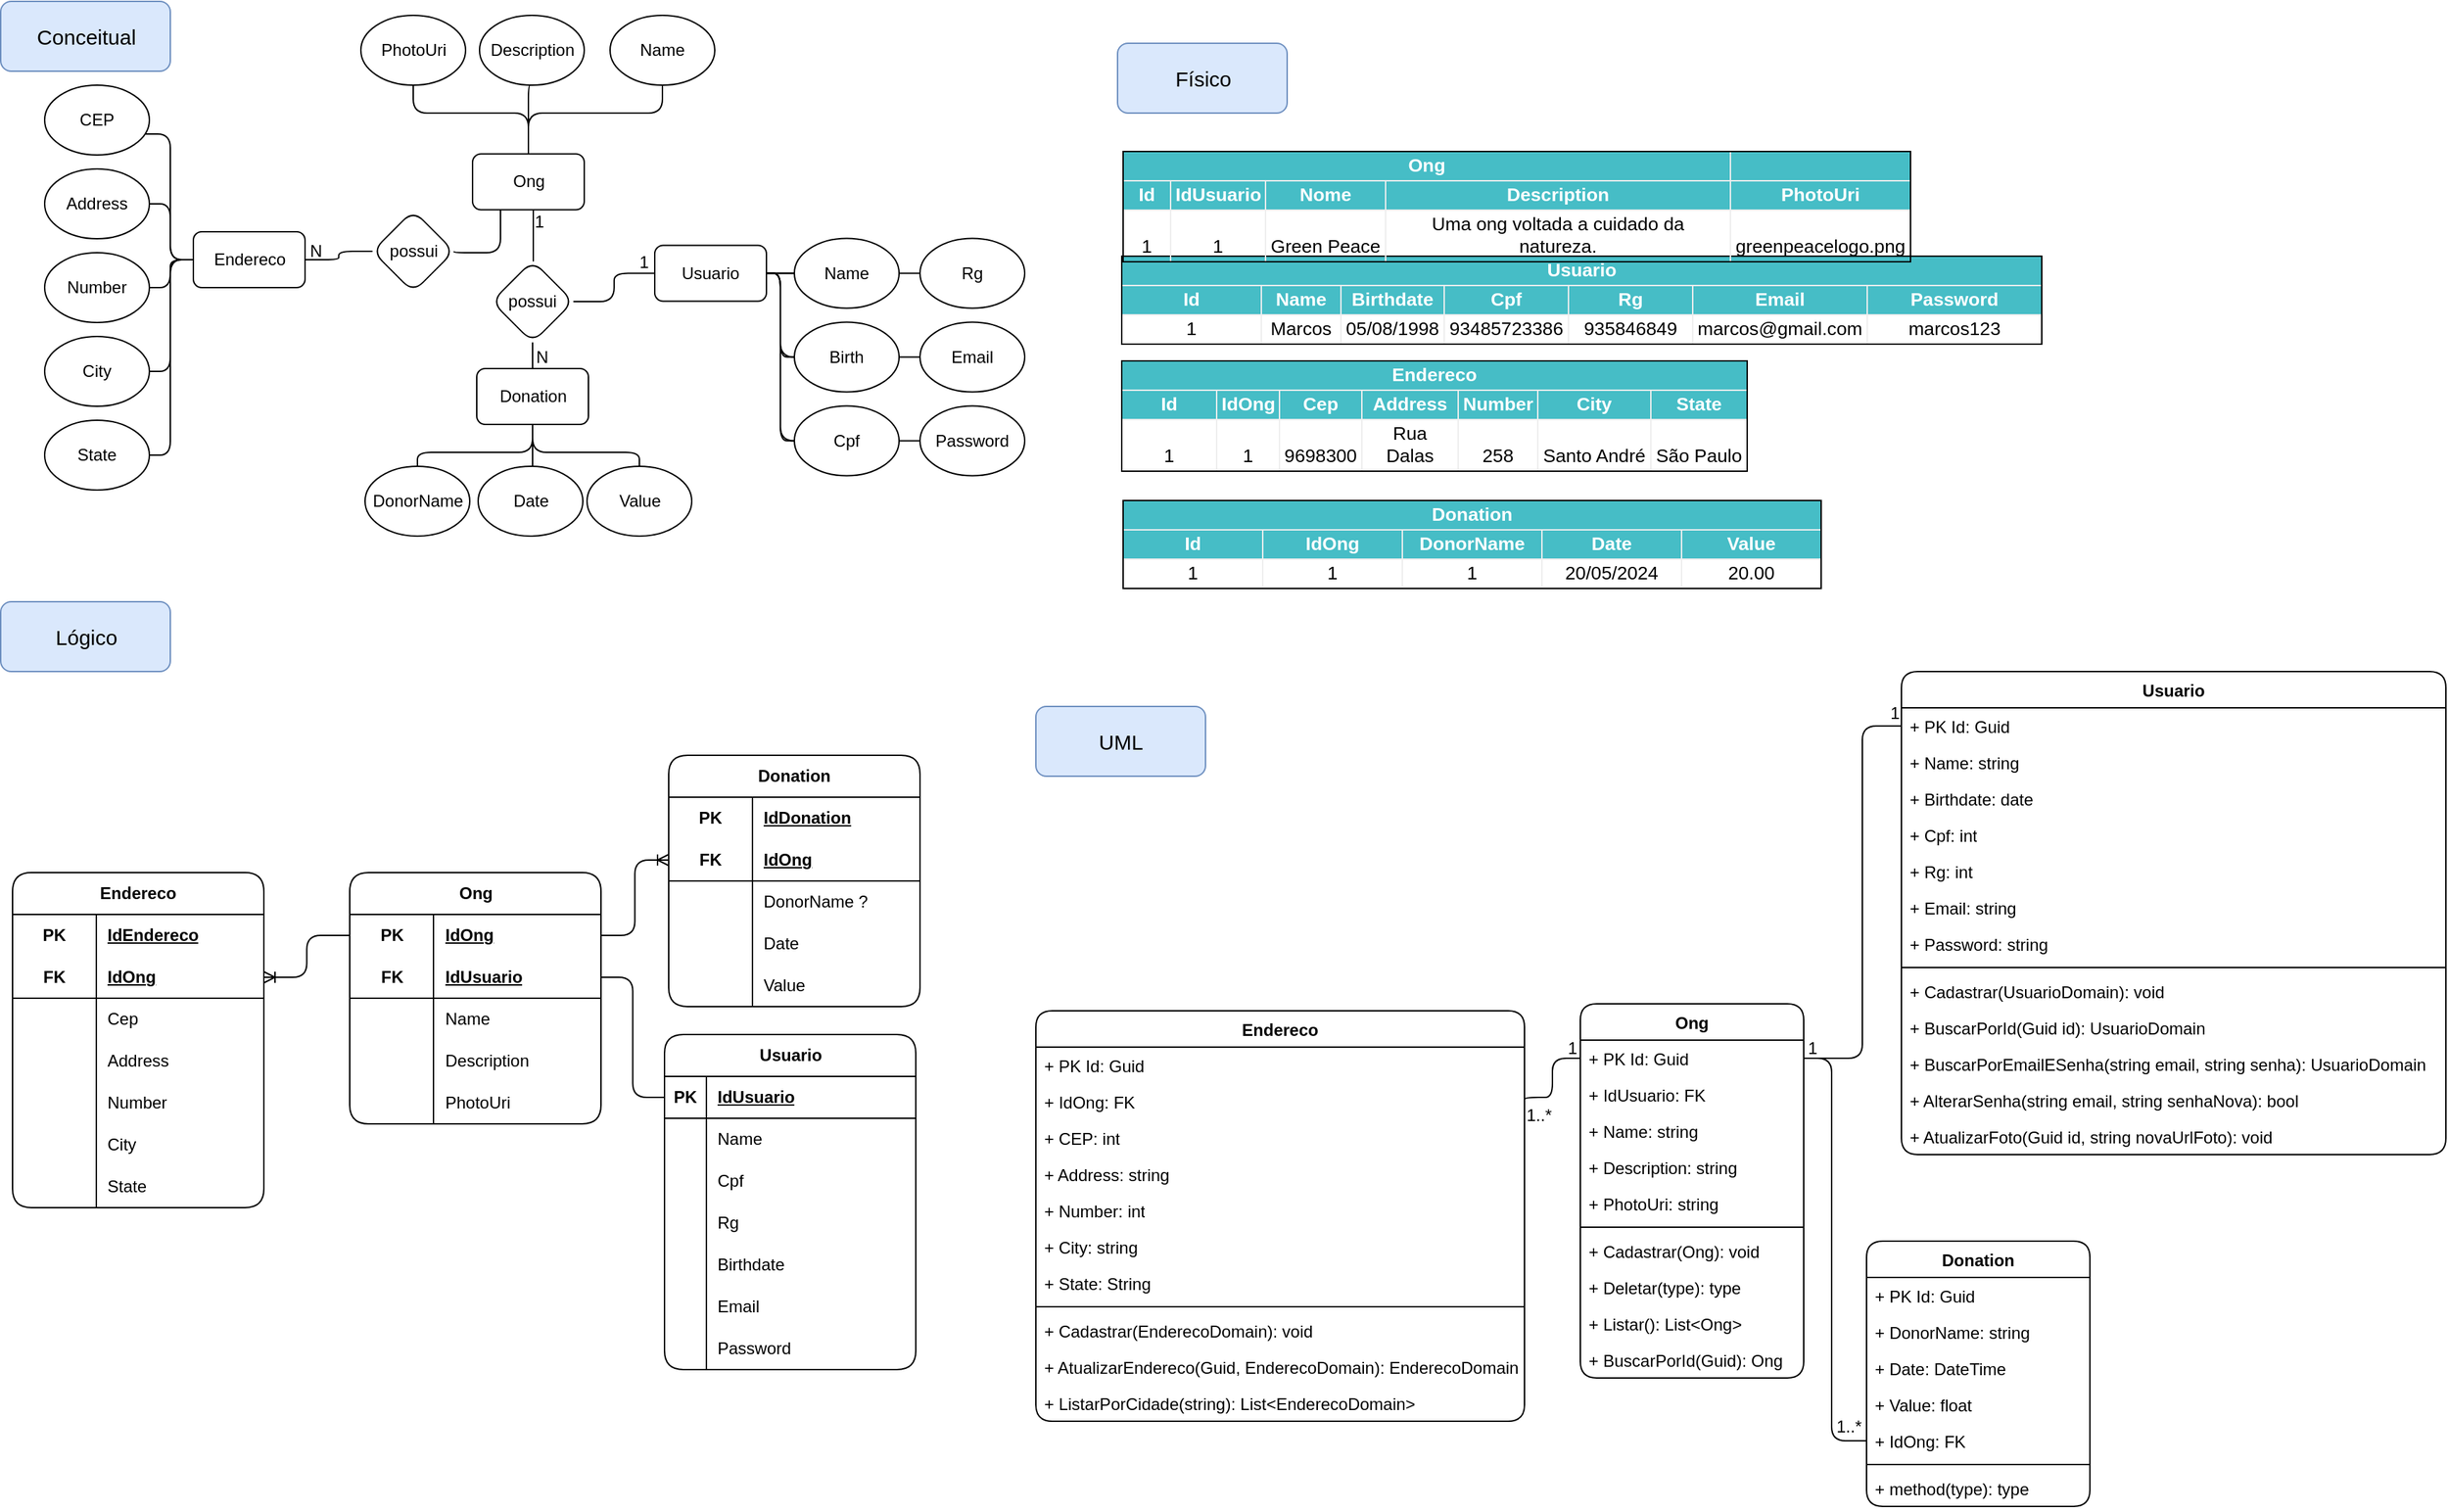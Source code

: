<mxfile version="24.4.9" type="github">
  <diagram name="Página-1" id="rFBd4cuhRMdDfm9zUxjN">
    <mxGraphModel dx="1909" dy="2182" grid="1" gridSize="10" guides="1" tooltips="1" connect="1" arrows="1" fold="1" page="1" pageScale="1" pageWidth="827" pageHeight="1169" math="0" shadow="0">
      <root>
        <mxCell id="0" />
        <mxCell id="1" parent="0" />
        <mxCell id="2m0mP7ySd1EQTY95ZOPa-7" value="Ong" style="swimlane;fontStyle=1;align=center;verticalAlign=top;childLayout=stackLayout;horizontal=1;startSize=26;horizontalStack=0;resizeParent=1;resizeParentMax=0;resizeLast=0;collapsible=1;marginBottom=0;whiteSpace=wrap;html=1;rounded=1;" parent="1" vertex="1">
          <mxGeometry x="1170" y="-432" width="160" height="268" as="geometry" />
        </mxCell>
        <mxCell id="2m0mP7ySd1EQTY95ZOPa-14" value="+ PK Id: Guid" style="text;strokeColor=none;fillColor=none;align=left;verticalAlign=top;spacingLeft=4;spacingRight=4;overflow=hidden;rotatable=0;points=[[0,0.5],[1,0.5]];portConstraint=eastwest;whiteSpace=wrap;html=1;rounded=1;" parent="2m0mP7ySd1EQTY95ZOPa-7" vertex="1">
          <mxGeometry y="26" width="160" height="26" as="geometry" />
        </mxCell>
        <mxCell id="ZR2BIsIBH8AO_tToW4Fw-88" value="+ IdUsuario: FK" style="text;strokeColor=none;fillColor=none;align=left;verticalAlign=top;spacingLeft=4;spacingRight=4;overflow=hidden;rotatable=0;points=[[0,0.5],[1,0.5]];portConstraint=eastwest;whiteSpace=wrap;html=1;rounded=1;" vertex="1" parent="2m0mP7ySd1EQTY95ZOPa-7">
          <mxGeometry y="52" width="160" height="26" as="geometry" />
        </mxCell>
        <mxCell id="2m0mP7ySd1EQTY95ZOPa-8" value="+ Name: string" style="text;strokeColor=none;fillColor=none;align=left;verticalAlign=top;spacingLeft=4;spacingRight=4;overflow=hidden;rotatable=0;points=[[0,0.5],[1,0.5]];portConstraint=eastwest;whiteSpace=wrap;html=1;rounded=1;" parent="2m0mP7ySd1EQTY95ZOPa-7" vertex="1">
          <mxGeometry y="78" width="160" height="26" as="geometry" />
        </mxCell>
        <mxCell id="2m0mP7ySd1EQTY95ZOPa-13" value="+ Description: string" style="text;strokeColor=none;fillColor=none;align=left;verticalAlign=top;spacingLeft=4;spacingRight=4;overflow=hidden;rotatable=0;points=[[0,0.5],[1,0.5]];portConstraint=eastwest;whiteSpace=wrap;html=1;rounded=1;" parent="2m0mP7ySd1EQTY95ZOPa-7" vertex="1">
          <mxGeometry y="104" width="160" height="26" as="geometry" />
        </mxCell>
        <mxCell id="2m0mP7ySd1EQTY95ZOPa-12" value="+ PhotoUri: string" style="text;strokeColor=none;fillColor=none;align=left;verticalAlign=top;spacingLeft=4;spacingRight=4;overflow=hidden;rotatable=0;points=[[0,0.5],[1,0.5]];portConstraint=eastwest;whiteSpace=wrap;html=1;rounded=1;" parent="2m0mP7ySd1EQTY95ZOPa-7" vertex="1">
          <mxGeometry y="130" width="160" height="26" as="geometry" />
        </mxCell>
        <mxCell id="2m0mP7ySd1EQTY95ZOPa-9" value="" style="line;strokeWidth=1;fillColor=none;align=left;verticalAlign=middle;spacingTop=-1;spacingLeft=3;spacingRight=3;rotatable=0;labelPosition=right;points=[];portConstraint=eastwest;strokeColor=inherit;rounded=1;" parent="2m0mP7ySd1EQTY95ZOPa-7" vertex="1">
          <mxGeometry y="156" width="160" height="8" as="geometry" />
        </mxCell>
        <mxCell id="2m0mP7ySd1EQTY95ZOPa-10" value="+ Cadastrar(Ong): void" style="text;strokeColor=none;fillColor=none;align=left;verticalAlign=top;spacingLeft=4;spacingRight=4;overflow=hidden;rotatable=0;points=[[0,0.5],[1,0.5]];portConstraint=eastwest;whiteSpace=wrap;html=1;rounded=1;" parent="2m0mP7ySd1EQTY95ZOPa-7" vertex="1">
          <mxGeometry y="164" width="160" height="26" as="geometry" />
        </mxCell>
        <mxCell id="ZR2BIsIBH8AO_tToW4Fw-61" value="+ Deletar(type): type" style="text;strokeColor=none;fillColor=none;align=left;verticalAlign=top;spacingLeft=4;spacingRight=4;overflow=hidden;rotatable=0;points=[[0,0.5],[1,0.5]];portConstraint=eastwest;whiteSpace=wrap;html=1;rounded=1;" vertex="1" parent="2m0mP7ySd1EQTY95ZOPa-7">
          <mxGeometry y="190" width="160" height="26" as="geometry" />
        </mxCell>
        <mxCell id="ZR2BIsIBH8AO_tToW4Fw-62" value="+ Listar(): List&amp;lt;Ong&amp;gt;" style="text;strokeColor=none;fillColor=none;align=left;verticalAlign=top;spacingLeft=4;spacingRight=4;overflow=hidden;rotatable=0;points=[[0,0.5],[1,0.5]];portConstraint=eastwest;whiteSpace=wrap;html=1;rounded=1;" vertex="1" parent="2m0mP7ySd1EQTY95ZOPa-7">
          <mxGeometry y="216" width="160" height="26" as="geometry" />
        </mxCell>
        <mxCell id="ZR2BIsIBH8AO_tToW4Fw-63" value="+ BuscarPorId(Guid): Ong" style="text;strokeColor=none;fillColor=none;align=left;verticalAlign=top;spacingLeft=4;spacingRight=4;overflow=hidden;rotatable=0;points=[[0,0.5],[1,0.5]];portConstraint=eastwest;whiteSpace=wrap;html=1;rounded=1;" vertex="1" parent="2m0mP7ySd1EQTY95ZOPa-7">
          <mxGeometry y="242" width="160" height="26" as="geometry" />
        </mxCell>
        <mxCell id="2m0mP7ySd1EQTY95ZOPa-26" value="Endereco" style="swimlane;fontStyle=1;align=center;verticalAlign=top;childLayout=stackLayout;horizontal=1;startSize=26;horizontalStack=0;resizeParent=1;resizeParentMax=0;resizeLast=0;collapsible=1;marginBottom=0;whiteSpace=wrap;html=1;rounded=1;" parent="1" vertex="1">
          <mxGeometry x="780" y="-427" width="350" height="294" as="geometry" />
        </mxCell>
        <mxCell id="2m0mP7ySd1EQTY95ZOPa-46" value="+ PK Id: Guid" style="text;strokeColor=none;fillColor=none;align=left;verticalAlign=top;spacingLeft=4;spacingRight=4;overflow=hidden;rotatable=0;points=[[0,0.5],[1,0.5]];portConstraint=eastwest;whiteSpace=wrap;html=1;rounded=1;" parent="2m0mP7ySd1EQTY95ZOPa-26" vertex="1">
          <mxGeometry y="26" width="350" height="26" as="geometry" />
        </mxCell>
        <mxCell id="ZR2BIsIBH8AO_tToW4Fw-86" value="+ IdOng: FK" style="text;strokeColor=none;fillColor=none;align=left;verticalAlign=top;spacingLeft=4;spacingRight=4;overflow=hidden;rotatable=0;points=[[0,0.5],[1,0.5]];portConstraint=eastwest;whiteSpace=wrap;html=1;rounded=1;" vertex="1" parent="2m0mP7ySd1EQTY95ZOPa-26">
          <mxGeometry y="52" width="350" height="26" as="geometry" />
        </mxCell>
        <mxCell id="2m0mP7ySd1EQTY95ZOPa-27" value="+ CEP: int" style="text;strokeColor=none;fillColor=none;align=left;verticalAlign=top;spacingLeft=4;spacingRight=4;overflow=hidden;rotatable=0;points=[[0,0.5],[1,0.5]];portConstraint=eastwest;whiteSpace=wrap;html=1;rounded=1;" parent="2m0mP7ySd1EQTY95ZOPa-26" vertex="1">
          <mxGeometry y="78" width="350" height="26" as="geometry" />
        </mxCell>
        <mxCell id="2m0mP7ySd1EQTY95ZOPa-31" value="+ Address: string" style="text;strokeColor=none;fillColor=none;align=left;verticalAlign=top;spacingLeft=4;spacingRight=4;overflow=hidden;rotatable=0;points=[[0,0.5],[1,0.5]];portConstraint=eastwest;whiteSpace=wrap;html=1;rounded=1;" parent="2m0mP7ySd1EQTY95ZOPa-26" vertex="1">
          <mxGeometry y="104" width="350" height="26" as="geometry" />
        </mxCell>
        <mxCell id="2m0mP7ySd1EQTY95ZOPa-32" value="+ Number: int" style="text;strokeColor=none;fillColor=none;align=left;verticalAlign=top;spacingLeft=4;spacingRight=4;overflow=hidden;rotatable=0;points=[[0,0.5],[1,0.5]];portConstraint=eastwest;whiteSpace=wrap;html=1;rounded=1;" parent="2m0mP7ySd1EQTY95ZOPa-26" vertex="1">
          <mxGeometry y="130" width="350" height="26" as="geometry" />
        </mxCell>
        <mxCell id="2m0mP7ySd1EQTY95ZOPa-30" value="+ City: string" style="text;strokeColor=none;fillColor=none;align=left;verticalAlign=top;spacingLeft=4;spacingRight=4;overflow=hidden;rotatable=0;points=[[0,0.5],[1,0.5]];portConstraint=eastwest;whiteSpace=wrap;html=1;rounded=1;" parent="2m0mP7ySd1EQTY95ZOPa-26" vertex="1">
          <mxGeometry y="156" width="350" height="26" as="geometry" />
        </mxCell>
        <mxCell id="2m0mP7ySd1EQTY95ZOPa-33" value="+ State: String" style="text;strokeColor=none;fillColor=none;align=left;verticalAlign=top;spacingLeft=4;spacingRight=4;overflow=hidden;rotatable=0;points=[[0,0.5],[1,0.5]];portConstraint=eastwest;whiteSpace=wrap;html=1;rounded=1;" parent="2m0mP7ySd1EQTY95ZOPa-26" vertex="1">
          <mxGeometry y="182" width="350" height="26" as="geometry" />
        </mxCell>
        <mxCell id="2m0mP7ySd1EQTY95ZOPa-28" value="" style="line;strokeWidth=1;fillColor=none;align=left;verticalAlign=middle;spacingTop=-1;spacingLeft=3;spacingRight=3;rotatable=0;labelPosition=right;points=[];portConstraint=eastwest;strokeColor=inherit;rounded=1;" parent="2m0mP7ySd1EQTY95ZOPa-26" vertex="1">
          <mxGeometry y="208" width="350" height="8" as="geometry" />
        </mxCell>
        <mxCell id="2m0mP7ySd1EQTY95ZOPa-29" value="+ Cadastrar(EnderecoDomain): void" style="text;strokeColor=none;fillColor=none;align=left;verticalAlign=top;spacingLeft=4;spacingRight=4;overflow=hidden;rotatable=0;points=[[0,0.5],[1,0.5]];portConstraint=eastwest;whiteSpace=wrap;html=1;rounded=1;" parent="2m0mP7ySd1EQTY95ZOPa-26" vertex="1">
          <mxGeometry y="216" width="350" height="26" as="geometry" />
        </mxCell>
        <mxCell id="ZR2BIsIBH8AO_tToW4Fw-57" value="+ AtualizarEndereco(Guid, EnderecoDomain): EnderecoDomain" style="text;strokeColor=none;fillColor=none;align=left;verticalAlign=top;spacingLeft=4;spacingRight=4;overflow=hidden;rotatable=0;points=[[0,0.5],[1,0.5]];portConstraint=eastwest;whiteSpace=wrap;html=1;rounded=1;" vertex="1" parent="2m0mP7ySd1EQTY95ZOPa-26">
          <mxGeometry y="242" width="350" height="26" as="geometry" />
        </mxCell>
        <mxCell id="ZR2BIsIBH8AO_tToW4Fw-58" value="+ ListarPorCidade(string): List&amp;lt;EnderecoDomain&amp;gt;" style="text;strokeColor=none;fillColor=none;align=left;verticalAlign=top;spacingLeft=4;spacingRight=4;overflow=hidden;rotatable=0;points=[[0,0.5],[1,0.5]];portConstraint=eastwest;whiteSpace=wrap;html=1;rounded=1;" vertex="1" parent="2m0mP7ySd1EQTY95ZOPa-26">
          <mxGeometry y="268" width="350" height="26" as="geometry" />
        </mxCell>
        <mxCell id="2m0mP7ySd1EQTY95ZOPa-35" value="Usuario" style="swimlane;fontStyle=1;align=center;verticalAlign=top;childLayout=stackLayout;horizontal=1;startSize=26;horizontalStack=0;resizeParent=1;resizeParentMax=0;resizeLast=0;collapsible=1;marginBottom=0;whiteSpace=wrap;html=1;rounded=1;" parent="1" vertex="1">
          <mxGeometry x="1400" y="-670" width="390" height="346" as="geometry" />
        </mxCell>
        <mxCell id="2m0mP7ySd1EQTY95ZOPa-45" value="+ PK Id: Guid" style="text;strokeColor=none;fillColor=none;align=left;verticalAlign=top;spacingLeft=4;spacingRight=4;overflow=hidden;rotatable=0;points=[[0,0.5],[1,0.5]];portConstraint=eastwest;whiteSpace=wrap;html=1;rounded=1;" parent="2m0mP7ySd1EQTY95ZOPa-35" vertex="1">
          <mxGeometry y="26" width="390" height="26" as="geometry" />
        </mxCell>
        <mxCell id="2m0mP7ySd1EQTY95ZOPa-39" value="+ Name: string" style="text;strokeColor=none;fillColor=none;align=left;verticalAlign=top;spacingLeft=4;spacingRight=4;overflow=hidden;rotatable=0;points=[[0,0.5],[1,0.5]];portConstraint=eastwest;whiteSpace=wrap;html=1;rounded=1;" parent="2m0mP7ySd1EQTY95ZOPa-35" vertex="1">
          <mxGeometry y="52" width="390" height="26" as="geometry" />
        </mxCell>
        <mxCell id="2m0mP7ySd1EQTY95ZOPa-36" value="+ Birthdate: date" style="text;strokeColor=none;fillColor=none;align=left;verticalAlign=top;spacingLeft=4;spacingRight=4;overflow=hidden;rotatable=0;points=[[0,0.5],[1,0.5]];portConstraint=eastwest;whiteSpace=wrap;html=1;rounded=1;" parent="2m0mP7ySd1EQTY95ZOPa-35" vertex="1">
          <mxGeometry y="78" width="390" height="26" as="geometry" />
        </mxCell>
        <mxCell id="2m0mP7ySd1EQTY95ZOPa-40" value="+ Cpf: int" style="text;strokeColor=none;fillColor=none;align=left;verticalAlign=top;spacingLeft=4;spacingRight=4;overflow=hidden;rotatable=0;points=[[0,0.5],[1,0.5]];portConstraint=eastwest;whiteSpace=wrap;html=1;rounded=1;" parent="2m0mP7ySd1EQTY95ZOPa-35" vertex="1">
          <mxGeometry y="104" width="390" height="26" as="geometry" />
        </mxCell>
        <mxCell id="2m0mP7ySd1EQTY95ZOPa-42" value="+ Rg: int" style="text;strokeColor=none;fillColor=none;align=left;verticalAlign=top;spacingLeft=4;spacingRight=4;overflow=hidden;rotatable=0;points=[[0,0.5],[1,0.5]];portConstraint=eastwest;whiteSpace=wrap;html=1;rounded=1;" parent="2m0mP7ySd1EQTY95ZOPa-35" vertex="1">
          <mxGeometry y="130" width="390" height="26" as="geometry" />
        </mxCell>
        <mxCell id="2m0mP7ySd1EQTY95ZOPa-43" value="+ Email: string" style="text;strokeColor=none;fillColor=none;align=left;verticalAlign=top;spacingLeft=4;spacingRight=4;overflow=hidden;rotatable=0;points=[[0,0.5],[1,0.5]];portConstraint=eastwest;whiteSpace=wrap;html=1;rounded=1;" parent="2m0mP7ySd1EQTY95ZOPa-35" vertex="1">
          <mxGeometry y="156" width="390" height="26" as="geometry" />
        </mxCell>
        <mxCell id="2m0mP7ySd1EQTY95ZOPa-44" value="+ Password: string" style="text;strokeColor=none;fillColor=none;align=left;verticalAlign=top;spacingLeft=4;spacingRight=4;overflow=hidden;rotatable=0;points=[[0,0.5],[1,0.5]];portConstraint=eastwest;whiteSpace=wrap;html=1;rounded=1;" parent="2m0mP7ySd1EQTY95ZOPa-35" vertex="1">
          <mxGeometry y="182" width="390" height="26" as="geometry" />
        </mxCell>
        <mxCell id="2m0mP7ySd1EQTY95ZOPa-37" value="" style="line;strokeWidth=1;fillColor=none;align=left;verticalAlign=middle;spacingTop=-1;spacingLeft=3;spacingRight=3;rotatable=0;labelPosition=right;points=[];portConstraint=eastwest;strokeColor=inherit;rounded=1;" parent="2m0mP7ySd1EQTY95ZOPa-35" vertex="1">
          <mxGeometry y="208" width="390" height="8" as="geometry" />
        </mxCell>
        <mxCell id="2m0mP7ySd1EQTY95ZOPa-38" value="+ Cadastrar(UsuarioDomain): void" style="text;strokeColor=none;fillColor=none;align=left;verticalAlign=top;spacingLeft=4;spacingRight=4;overflow=hidden;rotatable=0;points=[[0,0.5],[1,0.5]];portConstraint=eastwest;whiteSpace=wrap;html=1;rounded=1;" parent="2m0mP7ySd1EQTY95ZOPa-35" vertex="1">
          <mxGeometry y="216" width="390" height="26" as="geometry" />
        </mxCell>
        <mxCell id="ZR2BIsIBH8AO_tToW4Fw-52" value="+ BuscarPorId(Guid id): UsuarioDomain" style="text;strokeColor=none;fillColor=none;align=left;verticalAlign=top;spacingLeft=4;spacingRight=4;overflow=hidden;rotatable=0;points=[[0,0.5],[1,0.5]];portConstraint=eastwest;whiteSpace=wrap;html=1;rounded=1;" vertex="1" parent="2m0mP7ySd1EQTY95ZOPa-35">
          <mxGeometry y="242" width="390" height="26" as="geometry" />
        </mxCell>
        <mxCell id="ZR2BIsIBH8AO_tToW4Fw-53" value="+ BuscarPorEmailESenha(string email, string senha): UsuarioDomain" style="text;strokeColor=none;fillColor=none;align=left;verticalAlign=top;spacingLeft=4;spacingRight=4;overflow=hidden;rotatable=0;points=[[0,0.5],[1,0.5]];portConstraint=eastwest;whiteSpace=wrap;html=1;rounded=1;" vertex="1" parent="2m0mP7ySd1EQTY95ZOPa-35">
          <mxGeometry y="268" width="390" height="26" as="geometry" />
        </mxCell>
        <mxCell id="ZR2BIsIBH8AO_tToW4Fw-54" value="+ AlterarSenha(string email, string senhaNova): bool" style="text;strokeColor=none;fillColor=none;align=left;verticalAlign=top;spacingLeft=4;spacingRight=4;overflow=hidden;rotatable=0;points=[[0,0.5],[1,0.5]];portConstraint=eastwest;whiteSpace=wrap;html=1;rounded=1;" vertex="1" parent="2m0mP7ySd1EQTY95ZOPa-35">
          <mxGeometry y="294" width="390" height="26" as="geometry" />
        </mxCell>
        <mxCell id="ZR2BIsIBH8AO_tToW4Fw-55" value="+ AtualizarFoto(Guid id, string novaUrlFoto): void" style="text;strokeColor=none;fillColor=none;align=left;verticalAlign=top;spacingLeft=4;spacingRight=4;overflow=hidden;rotatable=0;points=[[0,0.5],[1,0.5]];portConstraint=eastwest;whiteSpace=wrap;html=1;rounded=1;" vertex="1" parent="2m0mP7ySd1EQTY95ZOPa-35">
          <mxGeometry y="320" width="390" height="26" as="geometry" />
        </mxCell>
        <mxCell id="2m0mP7ySd1EQTY95ZOPa-47" value="Donation" style="swimlane;fontStyle=1;align=center;verticalAlign=top;childLayout=stackLayout;horizontal=1;startSize=26;horizontalStack=0;resizeParent=1;resizeParentMax=0;resizeLast=0;collapsible=1;marginBottom=0;whiteSpace=wrap;html=1;rounded=1;" parent="1" vertex="1">
          <mxGeometry x="1375" y="-262" width="160" height="190" as="geometry" />
        </mxCell>
        <mxCell id="2m0mP7ySd1EQTY95ZOPa-48" value="+ PK Id: Guid" style="text;strokeColor=none;fillColor=none;align=left;verticalAlign=top;spacingLeft=4;spacingRight=4;overflow=hidden;rotatable=0;points=[[0,0.5],[1,0.5]];portConstraint=eastwest;whiteSpace=wrap;html=1;rounded=1;" parent="2m0mP7ySd1EQTY95ZOPa-47" vertex="1">
          <mxGeometry y="26" width="160" height="26" as="geometry" />
        </mxCell>
        <mxCell id="ZR2BIsIBH8AO_tToW4Fw-43" value="+ DonorName: string" style="text;strokeColor=none;fillColor=none;align=left;verticalAlign=top;spacingLeft=4;spacingRight=4;overflow=hidden;rotatable=0;points=[[0,0.5],[1,0.5]];portConstraint=eastwest;whiteSpace=wrap;html=1;rounded=1;" vertex="1" parent="2m0mP7ySd1EQTY95ZOPa-47">
          <mxGeometry y="52" width="160" height="26" as="geometry" />
        </mxCell>
        <mxCell id="ZR2BIsIBH8AO_tToW4Fw-44" value="+ Date: DateTime" style="text;strokeColor=none;fillColor=none;align=left;verticalAlign=top;spacingLeft=4;spacingRight=4;overflow=hidden;rotatable=0;points=[[0,0.5],[1,0.5]];portConstraint=eastwest;whiteSpace=wrap;html=1;rounded=1;" vertex="1" parent="2m0mP7ySd1EQTY95ZOPa-47">
          <mxGeometry y="78" width="160" height="26" as="geometry" />
        </mxCell>
        <mxCell id="ZR2BIsIBH8AO_tToW4Fw-45" value="+ Value: float" style="text;strokeColor=none;fillColor=none;align=left;verticalAlign=top;spacingLeft=4;spacingRight=4;overflow=hidden;rotatable=0;points=[[0,0.5],[1,0.5]];portConstraint=eastwest;whiteSpace=wrap;html=1;rounded=1;" vertex="1" parent="2m0mP7ySd1EQTY95ZOPa-47">
          <mxGeometry y="104" width="160" height="26" as="geometry" />
        </mxCell>
        <mxCell id="ZR2BIsIBH8AO_tToW4Fw-46" value="+ IdOng: FK" style="text;strokeColor=none;fillColor=none;align=left;verticalAlign=top;spacingLeft=4;spacingRight=4;overflow=hidden;rotatable=0;points=[[0,0.5],[1,0.5]];portConstraint=eastwest;whiteSpace=wrap;html=1;rounded=1;" vertex="1" parent="2m0mP7ySd1EQTY95ZOPa-47">
          <mxGeometry y="130" width="160" height="26" as="geometry" />
        </mxCell>
        <mxCell id="2m0mP7ySd1EQTY95ZOPa-49" value="" style="line;strokeWidth=1;fillColor=none;align=left;verticalAlign=middle;spacingTop=-1;spacingLeft=3;spacingRight=3;rotatable=0;labelPosition=right;points=[];portConstraint=eastwest;strokeColor=inherit;rounded=1;" parent="2m0mP7ySd1EQTY95ZOPa-47" vertex="1">
          <mxGeometry y="156" width="160" height="8" as="geometry" />
        </mxCell>
        <mxCell id="2m0mP7ySd1EQTY95ZOPa-50" value="+ method(type): type" style="text;strokeColor=none;fillColor=none;align=left;verticalAlign=top;spacingLeft=4;spacingRight=4;overflow=hidden;rotatable=0;points=[[0,0.5],[1,0.5]];portConstraint=eastwest;whiteSpace=wrap;html=1;rounded=1;" parent="2m0mP7ySd1EQTY95ZOPa-47" vertex="1">
          <mxGeometry y="164" width="160" height="26" as="geometry" />
        </mxCell>
        <mxCell id="2m0mP7ySd1EQTY95ZOPa-53" style="edgeStyle=orthogonalEdgeStyle;rounded=1;orthogonalLoop=1;jettySize=auto;html=1;entryX=0;entryY=0.5;entryDx=0;entryDy=0;endArrow=none;endFill=0;" parent="1" source="2m0mP7ySd1EQTY95ZOPa-14" target="2m0mP7ySd1EQTY95ZOPa-45" edge="1">
          <mxGeometry relative="1" as="geometry">
            <mxPoint x="1400" y="-449" as="targetPoint" />
            <Array as="points">
              <mxPoint x="1372" y="-393" />
              <mxPoint x="1372" y="-631" />
            </Array>
          </mxGeometry>
        </mxCell>
        <mxCell id="2m0mP7ySd1EQTY95ZOPa-54" value="1" style="text;html=1;align=center;verticalAlign=middle;resizable=0;points=[];autosize=1;strokeColor=none;fillColor=none;rounded=1;" parent="1" vertex="1">
          <mxGeometry x="1321" y="-415" width="30" height="30" as="geometry" />
        </mxCell>
        <mxCell id="2m0mP7ySd1EQTY95ZOPa-55" value="1" style="text;html=1;align=center;verticalAlign=middle;resizable=0;points=[];autosize=1;strokeColor=none;fillColor=none;rounded=1;" parent="1" vertex="1">
          <mxGeometry x="1380" y="-655" width="30" height="30" as="geometry" />
        </mxCell>
        <mxCell id="2m0mP7ySd1EQTY95ZOPa-56" style="edgeStyle=orthogonalEdgeStyle;rounded=1;orthogonalLoop=1;jettySize=auto;html=1;entryX=0;entryY=0.5;entryDx=0;entryDy=0;endArrow=none;endFill=0;exitX=1;exitY=0.5;exitDx=0;exitDy=0;" parent="1" source="ZR2BIsIBH8AO_tToW4Fw-86" target="2m0mP7ySd1EQTY95ZOPa-14" edge="1">
          <mxGeometry relative="1" as="geometry">
            <mxPoint x="1170" y="-289" as="targetPoint" />
            <Array as="points">
              <mxPoint x="1130" y="-365" />
              <mxPoint x="1150" y="-365" />
              <mxPoint x="1150" y="-393" />
            </Array>
          </mxGeometry>
        </mxCell>
        <mxCell id="2m0mP7ySd1EQTY95ZOPa-57" value="Conceitual" style="rounded=1;whiteSpace=wrap;html=1;fillColor=#dae8fc;strokeColor=#6c8ebf;fontSize=15;" parent="1" vertex="1">
          <mxGeometry x="38.5" y="-1150" width="121.5" height="50" as="geometry" />
        </mxCell>
        <mxCell id="2m0mP7ySd1EQTY95ZOPa-96" value="" style="edgeStyle=orthogonalEdgeStyle;rounded=1;orthogonalLoop=1;jettySize=auto;html=1;endArrow=none;endFill=0;" parent="1" source="2m0mP7ySd1EQTY95ZOPa-60" target="2m0mP7ySd1EQTY95ZOPa-95" edge="1">
          <mxGeometry relative="1" as="geometry">
            <Array as="points">
              <mxPoint x="420" y="-990" />
              <mxPoint x="420" y="-990" />
            </Array>
          </mxGeometry>
        </mxCell>
        <mxCell id="2m0mP7ySd1EQTY95ZOPa-60" value="Ong" style="rounded=1;whiteSpace=wrap;html=1;fontSize=12;" parent="1" vertex="1">
          <mxGeometry x="376.5" y="-1040.75" width="80" height="40" as="geometry" />
        </mxCell>
        <mxCell id="2m0mP7ySd1EQTY95ZOPa-65" style="edgeStyle=orthogonalEdgeStyle;rounded=1;orthogonalLoop=1;jettySize=auto;html=1;entryX=0.5;entryY=0;entryDx=0;entryDy=0;endArrow=none;endFill=0;exitX=0.5;exitY=1;exitDx=0;exitDy=0;" parent="1" source="2m0mP7ySd1EQTY95ZOPa-63" target="2m0mP7ySd1EQTY95ZOPa-60" edge="1">
          <mxGeometry relative="1" as="geometry">
            <Array as="points">
              <mxPoint x="512.5" y="-1070" />
              <mxPoint x="416.5" y="-1070" />
            </Array>
          </mxGeometry>
        </mxCell>
        <mxCell id="2m0mP7ySd1EQTY95ZOPa-63" value="Name" style="ellipse;whiteSpace=wrap;html=1;rounded=1;" parent="1" vertex="1">
          <mxGeometry x="475" y="-1140" width="75" height="50" as="geometry" />
        </mxCell>
        <mxCell id="2m0mP7ySd1EQTY95ZOPa-99" style="edgeStyle=orthogonalEdgeStyle;rounded=1;orthogonalLoop=1;jettySize=auto;html=1;entryX=0.5;entryY=0;entryDx=0;entryDy=0;endArrow=none;endFill=0;exitX=0.5;exitY=1;exitDx=0;exitDy=0;" parent="1" source="2m0mP7ySd1EQTY95ZOPa-64" target="2m0mP7ySd1EQTY95ZOPa-60" edge="1">
          <mxGeometry relative="1" as="geometry">
            <Array as="points">
              <mxPoint x="416.5" y="-1090" />
            </Array>
          </mxGeometry>
        </mxCell>
        <mxCell id="2m0mP7ySd1EQTY95ZOPa-64" value="Description" style="ellipse;whiteSpace=wrap;html=1;rounded=1;" parent="1" vertex="1">
          <mxGeometry x="381.5" y="-1140" width="75" height="50" as="geometry" />
        </mxCell>
        <mxCell id="2m0mP7ySd1EQTY95ZOPa-100" style="edgeStyle=orthogonalEdgeStyle;rounded=1;orthogonalLoop=1;jettySize=auto;html=1;entryX=0.5;entryY=0;entryDx=0;entryDy=0;endArrow=none;endFill=0;exitX=0.5;exitY=1;exitDx=0;exitDy=0;" parent="1" source="2m0mP7ySd1EQTY95ZOPa-67" target="2m0mP7ySd1EQTY95ZOPa-60" edge="1">
          <mxGeometry relative="1" as="geometry">
            <Array as="points">
              <mxPoint x="334.5" y="-1070" />
              <mxPoint x="416.5" y="-1070" />
            </Array>
          </mxGeometry>
        </mxCell>
        <mxCell id="2m0mP7ySd1EQTY95ZOPa-67" value="PhotoUri" style="ellipse;whiteSpace=wrap;html=1;rounded=1;" parent="1" vertex="1">
          <mxGeometry x="296.5" y="-1140" width="75" height="50" as="geometry" />
        </mxCell>
        <mxCell id="2m0mP7ySd1EQTY95ZOPa-84" style="edgeStyle=orthogonalEdgeStyle;rounded=1;orthogonalLoop=1;jettySize=auto;html=1;entryX=0;entryY=0.5;entryDx=0;entryDy=0;endArrow=none;endFill=0;" parent="1" source="2m0mP7ySd1EQTY95ZOPa-73" target="2m0mP7ySd1EQTY95ZOPa-78" edge="1">
          <mxGeometry relative="1" as="geometry" />
        </mxCell>
        <mxCell id="2m0mP7ySd1EQTY95ZOPa-73" value="Usuario" style="rounded=1;whiteSpace=wrap;html=1;fontSize=12;" parent="1" vertex="1">
          <mxGeometry x="507" y="-975.25" width="80" height="40" as="geometry" />
        </mxCell>
        <mxCell id="2m0mP7ySd1EQTY95ZOPa-75" value="1" style="text;html=1;align=center;verticalAlign=middle;resizable=0;points=[];autosize=1;strokeColor=none;fillColor=none;rounded=1;" parent="1" vertex="1">
          <mxGeometry x="1149.25" y="-415" width="30" height="30" as="geometry" />
        </mxCell>
        <mxCell id="2m0mP7ySd1EQTY95ZOPa-76" value="1..*" style="text;html=1;align=center;verticalAlign=middle;resizable=0;points=[];autosize=1;strokeColor=none;fillColor=none;rounded=1;" parent="1" vertex="1">
          <mxGeometry x="1120" y="-367" width="40" height="30" as="geometry" />
        </mxCell>
        <mxCell id="2m0mP7ySd1EQTY95ZOPa-86" style="edgeStyle=orthogonalEdgeStyle;rounded=1;orthogonalLoop=1;jettySize=auto;html=1;entryX=1;entryY=0.5;entryDx=0;entryDy=0;endArrow=none;endFill=0;" parent="1" source="2m0mP7ySd1EQTY95ZOPa-79" target="2m0mP7ySd1EQTY95ZOPa-73" edge="1">
          <mxGeometry relative="1" as="geometry">
            <Array as="points">
              <mxPoint x="597" y="-895.25" />
              <mxPoint x="597" y="-955.25" />
            </Array>
          </mxGeometry>
        </mxCell>
        <mxCell id="2m0mP7ySd1EQTY95ZOPa-87" style="edgeStyle=orthogonalEdgeStyle;rounded=1;orthogonalLoop=1;jettySize=auto;html=1;entryX=1;entryY=0.5;entryDx=0;entryDy=0;endArrow=none;endFill=0;" parent="1" source="2m0mP7ySd1EQTY95ZOPa-80" target="2m0mP7ySd1EQTY95ZOPa-73" edge="1">
          <mxGeometry relative="1" as="geometry">
            <Array as="points">
              <mxPoint x="597" y="-835.25" />
              <mxPoint x="597" y="-955.25" />
            </Array>
          </mxGeometry>
        </mxCell>
        <mxCell id="2m0mP7ySd1EQTY95ZOPa-89" style="edgeStyle=orthogonalEdgeStyle;rounded=1;orthogonalLoop=1;jettySize=auto;html=1;entryX=1;entryY=0.5;entryDx=0;entryDy=0;endArrow=none;endFill=0;" parent="1" source="2m0mP7ySd1EQTY95ZOPa-81" target="2m0mP7ySd1EQTY95ZOPa-73" edge="1">
          <mxGeometry relative="1" as="geometry">
            <Array as="points">
              <mxPoint x="597" y="-895.25" />
              <mxPoint x="597" y="-955.25" />
            </Array>
          </mxGeometry>
        </mxCell>
        <mxCell id="2m0mP7ySd1EQTY95ZOPa-81" value="Email" style="ellipse;whiteSpace=wrap;html=1;rounded=1;" parent="1" vertex="1">
          <mxGeometry x="697" y="-920.25" width="75" height="50" as="geometry" />
        </mxCell>
        <mxCell id="2m0mP7ySd1EQTY95ZOPa-88" style="edgeStyle=orthogonalEdgeStyle;rounded=1;orthogonalLoop=1;jettySize=auto;html=1;entryX=1;entryY=0.5;entryDx=0;entryDy=0;endArrow=none;endFill=0;" parent="1" source="2m0mP7ySd1EQTY95ZOPa-82" target="2m0mP7ySd1EQTY95ZOPa-73" edge="1">
          <mxGeometry relative="1" as="geometry" />
        </mxCell>
        <mxCell id="2m0mP7ySd1EQTY95ZOPa-82" value="Rg" style="ellipse;whiteSpace=wrap;html=1;rounded=1;" parent="1" vertex="1">
          <mxGeometry x="697" y="-980.25" width="75" height="50" as="geometry" />
        </mxCell>
        <mxCell id="2m0mP7ySd1EQTY95ZOPa-90" style="edgeStyle=orthogonalEdgeStyle;rounded=1;orthogonalLoop=1;jettySize=auto;html=1;entryX=1;entryY=0.5;entryDx=0;entryDy=0;endArrow=none;endFill=0;" parent="1" source="2m0mP7ySd1EQTY95ZOPa-83" target="2m0mP7ySd1EQTY95ZOPa-73" edge="1">
          <mxGeometry relative="1" as="geometry">
            <Array as="points">
              <mxPoint x="597" y="-835.25" />
              <mxPoint x="597" y="-955.25" />
            </Array>
          </mxGeometry>
        </mxCell>
        <mxCell id="2m0mP7ySd1EQTY95ZOPa-83" value="Password" style="ellipse;whiteSpace=wrap;html=1;rounded=1;" parent="1" vertex="1">
          <mxGeometry x="697" y="-860.25" width="75" height="50" as="geometry" />
        </mxCell>
        <mxCell id="2m0mP7ySd1EQTY95ZOPa-78" value="Name" style="ellipse;whiteSpace=wrap;html=1;rounded=1;" parent="1" vertex="1">
          <mxGeometry x="607" y="-980.25" width="75" height="50" as="geometry" />
        </mxCell>
        <mxCell id="2m0mP7ySd1EQTY95ZOPa-79" value="Birth" style="ellipse;whiteSpace=wrap;html=1;rounded=1;" parent="1" vertex="1">
          <mxGeometry x="607" y="-920.25" width="75" height="50" as="geometry" />
        </mxCell>
        <mxCell id="2m0mP7ySd1EQTY95ZOPa-80" value="Cpf" style="ellipse;whiteSpace=wrap;html=1;rounded=1;" parent="1" vertex="1">
          <mxGeometry x="607" y="-860.25" width="75" height="50" as="geometry" />
        </mxCell>
        <mxCell id="2m0mP7ySd1EQTY95ZOPa-98" value="" style="edgeStyle=orthogonalEdgeStyle;rounded=1;orthogonalLoop=1;jettySize=auto;html=1;endArrow=none;endFill=0;" parent="1" source="ZR2BIsIBH8AO_tToW4Fw-64" target="2m0mP7ySd1EQTY95ZOPa-97" edge="1">
          <mxGeometry relative="1" as="geometry" />
        </mxCell>
        <mxCell id="2m0mP7ySd1EQTY95ZOPa-101" style="edgeStyle=orthogonalEdgeStyle;rounded=1;orthogonalLoop=1;jettySize=auto;html=1;entryX=0;entryY=0.5;entryDx=0;entryDy=0;endArrow=none;endFill=0;" parent="1" source="2m0mP7ySd1EQTY95ZOPa-95" target="2m0mP7ySd1EQTY95ZOPa-73" edge="1">
          <mxGeometry relative="1" as="geometry" />
        </mxCell>
        <mxCell id="2m0mP7ySd1EQTY95ZOPa-95" value="possui" style="rhombus;whiteSpace=wrap;html=1;rounded=1;" parent="1" vertex="1">
          <mxGeometry x="390.25" y="-964.25" width="58.5" height="58.5" as="geometry" />
        </mxCell>
        <mxCell id="2m0mP7ySd1EQTY95ZOPa-97" value="Endereco" style="rounded=1;whiteSpace=wrap;html=1;fontSize=12;" parent="1" vertex="1">
          <mxGeometry x="176.5" y="-985" width="80" height="40" as="geometry" />
        </mxCell>
        <mxCell id="2m0mP7ySd1EQTY95ZOPa-107" style="edgeStyle=orthogonalEdgeStyle;rounded=1;orthogonalLoop=1;jettySize=auto;html=1;entryX=0;entryY=0.5;entryDx=0;entryDy=0;endArrow=none;endFill=0;" parent="1" source="2m0mP7ySd1EQTY95ZOPa-102" target="2m0mP7ySd1EQTY95ZOPa-97" edge="1">
          <mxGeometry relative="1" as="geometry">
            <Array as="points">
              <mxPoint x="160" y="-1055" />
              <mxPoint x="160" y="-965" />
            </Array>
          </mxGeometry>
        </mxCell>
        <mxCell id="2m0mP7ySd1EQTY95ZOPa-102" value="CEP" style="ellipse;whiteSpace=wrap;html=1;rounded=1;" parent="1" vertex="1">
          <mxGeometry x="70" y="-1090" width="75" height="50" as="geometry" />
        </mxCell>
        <mxCell id="2m0mP7ySd1EQTY95ZOPa-108" style="edgeStyle=orthogonalEdgeStyle;rounded=1;orthogonalLoop=1;jettySize=auto;html=1;entryX=0;entryY=0.5;entryDx=0;entryDy=0;endArrow=none;endFill=0;" parent="1" source="2m0mP7ySd1EQTY95ZOPa-103" target="2m0mP7ySd1EQTY95ZOPa-97" edge="1">
          <mxGeometry relative="1" as="geometry">
            <Array as="points">
              <mxPoint x="160" y="-1005" />
              <mxPoint x="160" y="-965" />
            </Array>
          </mxGeometry>
        </mxCell>
        <mxCell id="2m0mP7ySd1EQTY95ZOPa-103" value="Address" style="ellipse;whiteSpace=wrap;html=1;rounded=1;" parent="1" vertex="1">
          <mxGeometry x="70" y="-1030" width="75" height="50" as="geometry" />
        </mxCell>
        <mxCell id="2m0mP7ySd1EQTY95ZOPa-109" style="edgeStyle=orthogonalEdgeStyle;rounded=1;orthogonalLoop=1;jettySize=auto;html=1;entryX=0;entryY=0.5;entryDx=0;entryDy=0;endArrow=none;endFill=0;" parent="1" source="2m0mP7ySd1EQTY95ZOPa-104" target="2m0mP7ySd1EQTY95ZOPa-97" edge="1">
          <mxGeometry relative="1" as="geometry">
            <Array as="points">
              <mxPoint x="160" y="-945" />
              <mxPoint x="160" y="-965" />
            </Array>
          </mxGeometry>
        </mxCell>
        <mxCell id="2m0mP7ySd1EQTY95ZOPa-104" value="Number" style="ellipse;whiteSpace=wrap;html=1;rounded=1;" parent="1" vertex="1">
          <mxGeometry x="70" y="-970" width="75" height="50" as="geometry" />
        </mxCell>
        <mxCell id="2m0mP7ySd1EQTY95ZOPa-110" style="edgeStyle=orthogonalEdgeStyle;rounded=1;orthogonalLoop=1;jettySize=auto;html=1;entryX=0;entryY=0.5;entryDx=0;entryDy=0;endArrow=none;endFill=0;" parent="1" source="2m0mP7ySd1EQTY95ZOPa-105" target="2m0mP7ySd1EQTY95ZOPa-97" edge="1">
          <mxGeometry relative="1" as="geometry">
            <Array as="points">
              <mxPoint x="160" y="-885" />
              <mxPoint x="160" y="-965" />
            </Array>
          </mxGeometry>
        </mxCell>
        <mxCell id="2m0mP7ySd1EQTY95ZOPa-105" value="City" style="ellipse;whiteSpace=wrap;html=1;rounded=1;" parent="1" vertex="1">
          <mxGeometry x="70" y="-910" width="75" height="50" as="geometry" />
        </mxCell>
        <mxCell id="2m0mP7ySd1EQTY95ZOPa-111" style="edgeStyle=orthogonalEdgeStyle;rounded=1;orthogonalLoop=1;jettySize=auto;html=1;entryX=0;entryY=0.5;entryDx=0;entryDy=0;endArrow=none;endFill=0;" parent="1" source="2m0mP7ySd1EQTY95ZOPa-106" target="2m0mP7ySd1EQTY95ZOPa-97" edge="1">
          <mxGeometry relative="1" as="geometry">
            <Array as="points">
              <mxPoint x="160" y="-825" />
              <mxPoint x="160" y="-965" />
            </Array>
          </mxGeometry>
        </mxCell>
        <mxCell id="2m0mP7ySd1EQTY95ZOPa-106" value="State" style="ellipse;whiteSpace=wrap;html=1;rounded=1;" parent="1" vertex="1">
          <mxGeometry x="70" y="-850" width="75" height="50" as="geometry" />
        </mxCell>
        <mxCell id="2m0mP7ySd1EQTY95ZOPa-112" value="1" style="text;html=1;align=center;verticalAlign=middle;resizable=0;points=[];autosize=1;strokeColor=none;fillColor=none;rounded=1;" parent="1" vertex="1">
          <mxGeometry x="408.5" y="-1007.25" width="30" height="30" as="geometry" />
        </mxCell>
        <mxCell id="2m0mP7ySd1EQTY95ZOPa-113" value="1" style="text;html=1;align=center;verticalAlign=middle;resizable=0;points=[];autosize=1;strokeColor=none;fillColor=none;rounded=1;" parent="1" vertex="1">
          <mxGeometry x="484" y="-978.25" width="30" height="30" as="geometry" />
        </mxCell>
        <mxCell id="2m0mP7ySd1EQTY95ZOPa-114" value="N" style="text;html=1;align=center;verticalAlign=middle;resizable=0;points=[];autosize=1;strokeColor=none;fillColor=none;rounded=1;" parent="1" vertex="1">
          <mxGeometry x="248.5" y="-986" width="30" height="30" as="geometry" />
        </mxCell>
        <mxCell id="2m0mP7ySd1EQTY95ZOPa-115" value="Lógico" style="rounded=1;whiteSpace=wrap;html=1;fillColor=#dae8fc;strokeColor=#6c8ebf;fontSize=15;" parent="1" vertex="1">
          <mxGeometry x="38.5" y="-720" width="121.5" height="50" as="geometry" />
        </mxCell>
        <mxCell id="2m0mP7ySd1EQTY95ZOPa-116" value="Endereco" style="shape=table;startSize=30;container=1;collapsible=1;childLayout=tableLayout;fixedRows=1;rowLines=0;fontStyle=1;align=center;resizeLast=1;html=1;whiteSpace=wrap;rounded=1;" parent="1" vertex="1">
          <mxGeometry x="47" y="-526" width="180" height="240" as="geometry" />
        </mxCell>
        <mxCell id="2m0mP7ySd1EQTY95ZOPa-117" value="" style="shape=tableRow;horizontal=0;startSize=0;swimlaneHead=0;swimlaneBody=0;fillColor=none;collapsible=0;dropTarget=0;points=[[0,0.5],[1,0.5]];portConstraint=eastwest;top=0;left=0;right=0;bottom=0;html=1;rounded=1;" parent="2m0mP7ySd1EQTY95ZOPa-116" vertex="1">
          <mxGeometry y="30" width="180" height="30" as="geometry" />
        </mxCell>
        <mxCell id="2m0mP7ySd1EQTY95ZOPa-118" value="PK" style="shape=partialRectangle;connectable=0;fillColor=none;top=0;left=0;bottom=0;right=0;fontStyle=1;overflow=hidden;html=1;whiteSpace=wrap;rounded=1;" parent="2m0mP7ySd1EQTY95ZOPa-117" vertex="1">
          <mxGeometry width="60" height="30" as="geometry">
            <mxRectangle width="60" height="30" as="alternateBounds" />
          </mxGeometry>
        </mxCell>
        <mxCell id="2m0mP7ySd1EQTY95ZOPa-119" value="IdEndereco" style="shape=partialRectangle;connectable=0;fillColor=none;top=0;left=0;bottom=0;right=0;align=left;spacingLeft=6;fontStyle=5;overflow=hidden;html=1;whiteSpace=wrap;rounded=1;" parent="2m0mP7ySd1EQTY95ZOPa-117" vertex="1">
          <mxGeometry x="60" width="120" height="30" as="geometry">
            <mxRectangle width="120" height="30" as="alternateBounds" />
          </mxGeometry>
        </mxCell>
        <mxCell id="2m0mP7ySd1EQTY95ZOPa-120" value="" style="shape=tableRow;horizontal=0;startSize=0;swimlaneHead=0;swimlaneBody=0;fillColor=none;collapsible=0;dropTarget=0;points=[[0,0.5],[1,0.5]];portConstraint=eastwest;top=0;left=0;right=0;bottom=1;html=1;rounded=1;" parent="2m0mP7ySd1EQTY95ZOPa-116" vertex="1">
          <mxGeometry y="60" width="180" height="30" as="geometry" />
        </mxCell>
        <mxCell id="2m0mP7ySd1EQTY95ZOPa-121" value="FK" style="shape=partialRectangle;connectable=0;fillColor=none;top=0;left=0;bottom=0;right=0;fontStyle=1;overflow=hidden;html=1;whiteSpace=wrap;rounded=1;" parent="2m0mP7ySd1EQTY95ZOPa-120" vertex="1">
          <mxGeometry width="60" height="30" as="geometry">
            <mxRectangle width="60" height="30" as="alternateBounds" />
          </mxGeometry>
        </mxCell>
        <mxCell id="2m0mP7ySd1EQTY95ZOPa-122" value="IdOng" style="shape=partialRectangle;connectable=0;fillColor=none;top=0;left=0;bottom=0;right=0;align=left;spacingLeft=6;fontStyle=5;overflow=hidden;html=1;whiteSpace=wrap;rounded=1;" parent="2m0mP7ySd1EQTY95ZOPa-120" vertex="1">
          <mxGeometry x="60" width="120" height="30" as="geometry">
            <mxRectangle width="120" height="30" as="alternateBounds" />
          </mxGeometry>
        </mxCell>
        <mxCell id="2m0mP7ySd1EQTY95ZOPa-123" value="" style="shape=tableRow;horizontal=0;startSize=0;swimlaneHead=0;swimlaneBody=0;fillColor=none;collapsible=0;dropTarget=0;points=[[0,0.5],[1,0.5]];portConstraint=eastwest;top=0;left=0;right=0;bottom=0;html=1;rounded=1;" parent="2m0mP7ySd1EQTY95ZOPa-116" vertex="1">
          <mxGeometry y="90" width="180" height="30" as="geometry" />
        </mxCell>
        <mxCell id="2m0mP7ySd1EQTY95ZOPa-124" value="" style="shape=partialRectangle;connectable=0;fillColor=none;top=0;left=0;bottom=0;right=0;editable=1;overflow=hidden;html=1;whiteSpace=wrap;rounded=1;" parent="2m0mP7ySd1EQTY95ZOPa-123" vertex="1">
          <mxGeometry width="60" height="30" as="geometry">
            <mxRectangle width="60" height="30" as="alternateBounds" />
          </mxGeometry>
        </mxCell>
        <mxCell id="2m0mP7ySd1EQTY95ZOPa-125" value="Cep" style="shape=partialRectangle;connectable=0;fillColor=none;top=0;left=0;bottom=0;right=0;align=left;spacingLeft=6;overflow=hidden;html=1;whiteSpace=wrap;rounded=1;" parent="2m0mP7ySd1EQTY95ZOPa-123" vertex="1">
          <mxGeometry x="60" width="120" height="30" as="geometry">
            <mxRectangle width="120" height="30" as="alternateBounds" />
          </mxGeometry>
        </mxCell>
        <mxCell id="2m0mP7ySd1EQTY95ZOPa-126" value="" style="shape=tableRow;horizontal=0;startSize=0;swimlaneHead=0;swimlaneBody=0;fillColor=none;collapsible=0;dropTarget=0;points=[[0,0.5],[1,0.5]];portConstraint=eastwest;top=0;left=0;right=0;bottom=0;html=1;rounded=1;" parent="2m0mP7ySd1EQTY95ZOPa-116" vertex="1">
          <mxGeometry y="120" width="180" height="30" as="geometry" />
        </mxCell>
        <mxCell id="2m0mP7ySd1EQTY95ZOPa-127" value="" style="shape=partialRectangle;connectable=0;fillColor=none;top=0;left=0;bottom=0;right=0;editable=1;overflow=hidden;html=1;whiteSpace=wrap;rounded=1;" parent="2m0mP7ySd1EQTY95ZOPa-126" vertex="1">
          <mxGeometry width="60" height="30" as="geometry">
            <mxRectangle width="60" height="30" as="alternateBounds" />
          </mxGeometry>
        </mxCell>
        <mxCell id="2m0mP7ySd1EQTY95ZOPa-128" value="Address" style="shape=partialRectangle;connectable=0;fillColor=none;top=0;left=0;bottom=0;right=0;align=left;spacingLeft=6;overflow=hidden;html=1;whiteSpace=wrap;rounded=1;" parent="2m0mP7ySd1EQTY95ZOPa-126" vertex="1">
          <mxGeometry x="60" width="120" height="30" as="geometry">
            <mxRectangle width="120" height="30" as="alternateBounds" />
          </mxGeometry>
        </mxCell>
        <mxCell id="2m0mP7ySd1EQTY95ZOPa-129" value="" style="shape=tableRow;horizontal=0;startSize=0;swimlaneHead=0;swimlaneBody=0;fillColor=none;collapsible=0;dropTarget=0;points=[[0,0.5],[1,0.5]];portConstraint=eastwest;top=0;left=0;right=0;bottom=0;html=1;rounded=1;" parent="2m0mP7ySd1EQTY95ZOPa-116" vertex="1">
          <mxGeometry y="150" width="180" height="30" as="geometry" />
        </mxCell>
        <mxCell id="2m0mP7ySd1EQTY95ZOPa-130" value="" style="shape=partialRectangle;connectable=0;fillColor=none;top=0;left=0;bottom=0;right=0;editable=1;overflow=hidden;html=1;whiteSpace=wrap;rounded=1;" parent="2m0mP7ySd1EQTY95ZOPa-129" vertex="1">
          <mxGeometry width="60" height="30" as="geometry">
            <mxRectangle width="60" height="30" as="alternateBounds" />
          </mxGeometry>
        </mxCell>
        <mxCell id="2m0mP7ySd1EQTY95ZOPa-131" value="Number" style="shape=partialRectangle;connectable=0;fillColor=none;top=0;left=0;bottom=0;right=0;align=left;spacingLeft=6;overflow=hidden;html=1;whiteSpace=wrap;rounded=1;" parent="2m0mP7ySd1EQTY95ZOPa-129" vertex="1">
          <mxGeometry x="60" width="120" height="30" as="geometry">
            <mxRectangle width="120" height="30" as="alternateBounds" />
          </mxGeometry>
        </mxCell>
        <mxCell id="2m0mP7ySd1EQTY95ZOPa-132" value="" style="shape=tableRow;horizontal=0;startSize=0;swimlaneHead=0;swimlaneBody=0;fillColor=none;collapsible=0;dropTarget=0;points=[[0,0.5],[1,0.5]];portConstraint=eastwest;top=0;left=0;right=0;bottom=0;html=1;rounded=1;" parent="2m0mP7ySd1EQTY95ZOPa-116" vertex="1">
          <mxGeometry y="180" width="180" height="30" as="geometry" />
        </mxCell>
        <mxCell id="2m0mP7ySd1EQTY95ZOPa-133" value="" style="shape=partialRectangle;connectable=0;fillColor=none;top=0;left=0;bottom=0;right=0;editable=1;overflow=hidden;html=1;whiteSpace=wrap;rounded=1;" parent="2m0mP7ySd1EQTY95ZOPa-132" vertex="1">
          <mxGeometry width="60" height="30" as="geometry">
            <mxRectangle width="60" height="30" as="alternateBounds" />
          </mxGeometry>
        </mxCell>
        <mxCell id="2m0mP7ySd1EQTY95ZOPa-134" value="City" style="shape=partialRectangle;connectable=0;fillColor=none;top=0;left=0;bottom=0;right=0;align=left;spacingLeft=6;overflow=hidden;html=1;whiteSpace=wrap;rounded=1;" parent="2m0mP7ySd1EQTY95ZOPa-132" vertex="1">
          <mxGeometry x="60" width="120" height="30" as="geometry">
            <mxRectangle width="120" height="30" as="alternateBounds" />
          </mxGeometry>
        </mxCell>
        <mxCell id="2m0mP7ySd1EQTY95ZOPa-135" value="" style="shape=tableRow;horizontal=0;startSize=0;swimlaneHead=0;swimlaneBody=0;fillColor=none;collapsible=0;dropTarget=0;points=[[0,0.5],[1,0.5]];portConstraint=eastwest;top=0;left=0;right=0;bottom=0;html=1;rounded=1;" parent="2m0mP7ySd1EQTY95ZOPa-116" vertex="1">
          <mxGeometry y="210" width="180" height="30" as="geometry" />
        </mxCell>
        <mxCell id="2m0mP7ySd1EQTY95ZOPa-136" value="" style="shape=partialRectangle;connectable=0;fillColor=none;top=0;left=0;bottom=0;right=0;editable=1;overflow=hidden;html=1;whiteSpace=wrap;rounded=1;" parent="2m0mP7ySd1EQTY95ZOPa-135" vertex="1">
          <mxGeometry width="60" height="30" as="geometry">
            <mxRectangle width="60" height="30" as="alternateBounds" />
          </mxGeometry>
        </mxCell>
        <mxCell id="2m0mP7ySd1EQTY95ZOPa-137" value="State" style="shape=partialRectangle;connectable=0;fillColor=none;top=0;left=0;bottom=0;right=0;align=left;spacingLeft=6;overflow=hidden;html=1;whiteSpace=wrap;rounded=1;" parent="2m0mP7ySd1EQTY95ZOPa-135" vertex="1">
          <mxGeometry x="60" width="120" height="30" as="geometry">
            <mxRectangle width="120" height="30" as="alternateBounds" />
          </mxGeometry>
        </mxCell>
        <mxCell id="2m0mP7ySd1EQTY95ZOPa-151" value="Ong" style="shape=table;startSize=30;container=1;collapsible=1;childLayout=tableLayout;fixedRows=1;rowLines=0;fontStyle=1;align=center;resizeLast=1;html=1;whiteSpace=wrap;rounded=1;" parent="1" vertex="1">
          <mxGeometry x="288.5" y="-526" width="180" height="180" as="geometry" />
        </mxCell>
        <mxCell id="2m0mP7ySd1EQTY95ZOPa-152" value="" style="shape=tableRow;horizontal=0;startSize=0;swimlaneHead=0;swimlaneBody=0;fillColor=none;collapsible=0;dropTarget=0;points=[[0,0.5],[1,0.5]];portConstraint=eastwest;top=0;left=0;right=0;bottom=0;html=1;rounded=1;" parent="2m0mP7ySd1EQTY95ZOPa-151" vertex="1">
          <mxGeometry y="30" width="180" height="30" as="geometry" />
        </mxCell>
        <mxCell id="2m0mP7ySd1EQTY95ZOPa-153" value="PK" style="shape=partialRectangle;connectable=0;fillColor=none;top=0;left=0;bottom=0;right=0;fontStyle=1;overflow=hidden;html=1;whiteSpace=wrap;rounded=1;" parent="2m0mP7ySd1EQTY95ZOPa-152" vertex="1">
          <mxGeometry width="60" height="30" as="geometry">
            <mxRectangle width="60" height="30" as="alternateBounds" />
          </mxGeometry>
        </mxCell>
        <mxCell id="2m0mP7ySd1EQTY95ZOPa-154" value="IdOng" style="shape=partialRectangle;connectable=0;fillColor=none;top=0;left=0;bottom=0;right=0;align=left;spacingLeft=6;fontStyle=5;overflow=hidden;html=1;whiteSpace=wrap;rounded=1;" parent="2m0mP7ySd1EQTY95ZOPa-152" vertex="1">
          <mxGeometry x="60" width="120" height="30" as="geometry">
            <mxRectangle width="120" height="30" as="alternateBounds" />
          </mxGeometry>
        </mxCell>
        <mxCell id="2m0mP7ySd1EQTY95ZOPa-155" value="" style="shape=tableRow;horizontal=0;startSize=0;swimlaneHead=0;swimlaneBody=0;fillColor=none;collapsible=0;dropTarget=0;points=[[0,0.5],[1,0.5]];portConstraint=eastwest;top=0;left=0;right=0;bottom=1;html=1;rounded=1;" parent="2m0mP7ySd1EQTY95ZOPa-151" vertex="1">
          <mxGeometry y="60" width="180" height="30" as="geometry" />
        </mxCell>
        <mxCell id="2m0mP7ySd1EQTY95ZOPa-156" value="FK" style="shape=partialRectangle;connectable=0;fillColor=none;top=0;left=0;bottom=0;right=0;fontStyle=1;overflow=hidden;html=1;whiteSpace=wrap;rounded=1;" parent="2m0mP7ySd1EQTY95ZOPa-155" vertex="1">
          <mxGeometry width="60" height="30" as="geometry">
            <mxRectangle width="60" height="30" as="alternateBounds" />
          </mxGeometry>
        </mxCell>
        <mxCell id="2m0mP7ySd1EQTY95ZOPa-157" value="IdUsuario" style="shape=partialRectangle;connectable=0;fillColor=none;top=0;left=0;bottom=0;right=0;align=left;spacingLeft=6;fontStyle=5;overflow=hidden;html=1;whiteSpace=wrap;rounded=1;" parent="2m0mP7ySd1EQTY95ZOPa-155" vertex="1">
          <mxGeometry x="60" width="120" height="30" as="geometry">
            <mxRectangle width="120" height="30" as="alternateBounds" />
          </mxGeometry>
        </mxCell>
        <mxCell id="2m0mP7ySd1EQTY95ZOPa-158" value="" style="shape=tableRow;horizontal=0;startSize=0;swimlaneHead=0;swimlaneBody=0;fillColor=none;collapsible=0;dropTarget=0;points=[[0,0.5],[1,0.5]];portConstraint=eastwest;top=0;left=0;right=0;bottom=0;html=1;rounded=1;" parent="2m0mP7ySd1EQTY95ZOPa-151" vertex="1">
          <mxGeometry y="90" width="180" height="30" as="geometry" />
        </mxCell>
        <mxCell id="2m0mP7ySd1EQTY95ZOPa-159" value="" style="shape=partialRectangle;connectable=0;fillColor=none;top=0;left=0;bottom=0;right=0;editable=1;overflow=hidden;html=1;whiteSpace=wrap;rounded=1;" parent="2m0mP7ySd1EQTY95ZOPa-158" vertex="1">
          <mxGeometry width="60" height="30" as="geometry">
            <mxRectangle width="60" height="30" as="alternateBounds" />
          </mxGeometry>
        </mxCell>
        <mxCell id="2m0mP7ySd1EQTY95ZOPa-160" value="Name" style="shape=partialRectangle;connectable=0;fillColor=none;top=0;left=0;bottom=0;right=0;align=left;spacingLeft=6;overflow=hidden;html=1;whiteSpace=wrap;rounded=1;" parent="2m0mP7ySd1EQTY95ZOPa-158" vertex="1">
          <mxGeometry x="60" width="120" height="30" as="geometry">
            <mxRectangle width="120" height="30" as="alternateBounds" />
          </mxGeometry>
        </mxCell>
        <mxCell id="2m0mP7ySd1EQTY95ZOPa-161" value="" style="shape=tableRow;horizontal=0;startSize=0;swimlaneHead=0;swimlaneBody=0;fillColor=none;collapsible=0;dropTarget=0;points=[[0,0.5],[1,0.5]];portConstraint=eastwest;top=0;left=0;right=0;bottom=0;html=1;rounded=1;" parent="2m0mP7ySd1EQTY95ZOPa-151" vertex="1">
          <mxGeometry y="120" width="180" height="30" as="geometry" />
        </mxCell>
        <mxCell id="2m0mP7ySd1EQTY95ZOPa-162" value="" style="shape=partialRectangle;connectable=0;fillColor=none;top=0;left=0;bottom=0;right=0;editable=1;overflow=hidden;html=1;whiteSpace=wrap;rounded=1;" parent="2m0mP7ySd1EQTY95ZOPa-161" vertex="1">
          <mxGeometry width="60" height="30" as="geometry">
            <mxRectangle width="60" height="30" as="alternateBounds" />
          </mxGeometry>
        </mxCell>
        <mxCell id="2m0mP7ySd1EQTY95ZOPa-163" value="Description" style="shape=partialRectangle;connectable=0;fillColor=none;top=0;left=0;bottom=0;right=0;align=left;spacingLeft=6;overflow=hidden;html=1;whiteSpace=wrap;rounded=1;" parent="2m0mP7ySd1EQTY95ZOPa-161" vertex="1">
          <mxGeometry x="60" width="120" height="30" as="geometry">
            <mxRectangle width="120" height="30" as="alternateBounds" />
          </mxGeometry>
        </mxCell>
        <mxCell id="2m0mP7ySd1EQTY95ZOPa-165" value="" style="shape=tableRow;horizontal=0;startSize=0;swimlaneHead=0;swimlaneBody=0;fillColor=none;collapsible=0;dropTarget=0;points=[[0,0.5],[1,0.5]];portConstraint=eastwest;top=0;left=0;right=0;bottom=0;html=1;rounded=1;" parent="2m0mP7ySd1EQTY95ZOPa-151" vertex="1">
          <mxGeometry y="150" width="180" height="30" as="geometry" />
        </mxCell>
        <mxCell id="2m0mP7ySd1EQTY95ZOPa-166" value="" style="shape=partialRectangle;connectable=0;fillColor=none;top=0;left=0;bottom=0;right=0;editable=1;overflow=hidden;html=1;whiteSpace=wrap;rounded=1;" parent="2m0mP7ySd1EQTY95ZOPa-165" vertex="1">
          <mxGeometry width="60" height="30" as="geometry">
            <mxRectangle width="60" height="30" as="alternateBounds" />
          </mxGeometry>
        </mxCell>
        <mxCell id="2m0mP7ySd1EQTY95ZOPa-167" value="PhotoUri" style="shape=partialRectangle;connectable=0;fillColor=none;top=0;left=0;bottom=0;right=0;align=left;spacingLeft=6;overflow=hidden;html=1;whiteSpace=wrap;rounded=1;" parent="2m0mP7ySd1EQTY95ZOPa-165" vertex="1">
          <mxGeometry x="60" width="120" height="30" as="geometry">
            <mxRectangle width="120" height="30" as="alternateBounds" />
          </mxGeometry>
        </mxCell>
        <mxCell id="2m0mP7ySd1EQTY95ZOPa-164" style="edgeStyle=orthogonalEdgeStyle;rounded=1;orthogonalLoop=1;jettySize=auto;html=1;entryX=1;entryY=0.5;entryDx=0;entryDy=0;endArrow=ERoneToMany;endFill=0;" parent="1" source="2m0mP7ySd1EQTY95ZOPa-152" target="2m0mP7ySd1EQTY95ZOPa-120" edge="1">
          <mxGeometry relative="1" as="geometry" />
        </mxCell>
        <mxCell id="2m0mP7ySd1EQTY95ZOPa-171" value="Usuario" style="shape=table;startSize=30;container=1;collapsible=1;childLayout=tableLayout;fixedRows=1;rowLines=0;fontStyle=1;align=center;resizeLast=1;html=1;rounded=1;" parent="1" vertex="1">
          <mxGeometry x="514" y="-410" width="180" height="240" as="geometry" />
        </mxCell>
        <mxCell id="2m0mP7ySd1EQTY95ZOPa-172" value="" style="shape=tableRow;horizontal=0;startSize=0;swimlaneHead=0;swimlaneBody=0;fillColor=none;collapsible=0;dropTarget=0;points=[[0,0.5],[1,0.5]];portConstraint=eastwest;top=0;left=0;right=0;bottom=1;rounded=1;" parent="2m0mP7ySd1EQTY95ZOPa-171" vertex="1">
          <mxGeometry y="30" width="180" height="30" as="geometry" />
        </mxCell>
        <mxCell id="2m0mP7ySd1EQTY95ZOPa-173" value="PK" style="shape=partialRectangle;connectable=0;fillColor=none;top=0;left=0;bottom=0;right=0;fontStyle=1;overflow=hidden;whiteSpace=wrap;html=1;rounded=1;" parent="2m0mP7ySd1EQTY95ZOPa-172" vertex="1">
          <mxGeometry width="30" height="30" as="geometry">
            <mxRectangle width="30" height="30" as="alternateBounds" />
          </mxGeometry>
        </mxCell>
        <mxCell id="2m0mP7ySd1EQTY95ZOPa-174" value="IdUsuario" style="shape=partialRectangle;connectable=0;fillColor=none;top=0;left=0;bottom=0;right=0;align=left;spacingLeft=6;fontStyle=5;overflow=hidden;whiteSpace=wrap;html=1;rounded=1;" parent="2m0mP7ySd1EQTY95ZOPa-172" vertex="1">
          <mxGeometry x="30" width="150" height="30" as="geometry">
            <mxRectangle width="150" height="30" as="alternateBounds" />
          </mxGeometry>
        </mxCell>
        <mxCell id="2m0mP7ySd1EQTY95ZOPa-175" value="" style="shape=tableRow;horizontal=0;startSize=0;swimlaneHead=0;swimlaneBody=0;fillColor=none;collapsible=0;dropTarget=0;points=[[0,0.5],[1,0.5]];portConstraint=eastwest;top=0;left=0;right=0;bottom=0;rounded=1;" parent="2m0mP7ySd1EQTY95ZOPa-171" vertex="1">
          <mxGeometry y="60" width="180" height="30" as="geometry" />
        </mxCell>
        <mxCell id="2m0mP7ySd1EQTY95ZOPa-176" value="" style="shape=partialRectangle;connectable=0;fillColor=none;top=0;left=0;bottom=0;right=0;editable=1;overflow=hidden;whiteSpace=wrap;html=1;rounded=1;" parent="2m0mP7ySd1EQTY95ZOPa-175" vertex="1">
          <mxGeometry width="30" height="30" as="geometry">
            <mxRectangle width="30" height="30" as="alternateBounds" />
          </mxGeometry>
        </mxCell>
        <mxCell id="2m0mP7ySd1EQTY95ZOPa-177" value="Name" style="shape=partialRectangle;connectable=0;fillColor=none;top=0;left=0;bottom=0;right=0;align=left;spacingLeft=6;overflow=hidden;whiteSpace=wrap;html=1;rounded=1;" parent="2m0mP7ySd1EQTY95ZOPa-175" vertex="1">
          <mxGeometry x="30" width="150" height="30" as="geometry">
            <mxRectangle width="150" height="30" as="alternateBounds" />
          </mxGeometry>
        </mxCell>
        <mxCell id="2m0mP7ySd1EQTY95ZOPa-178" value="" style="shape=tableRow;horizontal=0;startSize=0;swimlaneHead=0;swimlaneBody=0;fillColor=none;collapsible=0;dropTarget=0;points=[[0,0.5],[1,0.5]];portConstraint=eastwest;top=0;left=0;right=0;bottom=0;rounded=1;" parent="2m0mP7ySd1EQTY95ZOPa-171" vertex="1">
          <mxGeometry y="90" width="180" height="30" as="geometry" />
        </mxCell>
        <mxCell id="2m0mP7ySd1EQTY95ZOPa-179" value="" style="shape=partialRectangle;connectable=0;fillColor=none;top=0;left=0;bottom=0;right=0;editable=1;overflow=hidden;whiteSpace=wrap;html=1;rounded=1;" parent="2m0mP7ySd1EQTY95ZOPa-178" vertex="1">
          <mxGeometry width="30" height="30" as="geometry">
            <mxRectangle width="30" height="30" as="alternateBounds" />
          </mxGeometry>
        </mxCell>
        <mxCell id="2m0mP7ySd1EQTY95ZOPa-180" value="Cpf" style="shape=partialRectangle;connectable=0;fillColor=none;top=0;left=0;bottom=0;right=0;align=left;spacingLeft=6;overflow=hidden;whiteSpace=wrap;html=1;rounded=1;" parent="2m0mP7ySd1EQTY95ZOPa-178" vertex="1">
          <mxGeometry x="30" width="150" height="30" as="geometry">
            <mxRectangle width="150" height="30" as="alternateBounds" />
          </mxGeometry>
        </mxCell>
        <mxCell id="2m0mP7ySd1EQTY95ZOPa-181" value="" style="shape=tableRow;horizontal=0;startSize=0;swimlaneHead=0;swimlaneBody=0;fillColor=none;collapsible=0;dropTarget=0;points=[[0,0.5],[1,0.5]];portConstraint=eastwest;top=0;left=0;right=0;bottom=0;rounded=1;" parent="2m0mP7ySd1EQTY95ZOPa-171" vertex="1">
          <mxGeometry y="120" width="180" height="30" as="geometry" />
        </mxCell>
        <mxCell id="2m0mP7ySd1EQTY95ZOPa-182" value="" style="shape=partialRectangle;connectable=0;fillColor=none;top=0;left=0;bottom=0;right=0;editable=1;overflow=hidden;whiteSpace=wrap;html=1;rounded=1;" parent="2m0mP7ySd1EQTY95ZOPa-181" vertex="1">
          <mxGeometry width="30" height="30" as="geometry">
            <mxRectangle width="30" height="30" as="alternateBounds" />
          </mxGeometry>
        </mxCell>
        <mxCell id="2m0mP7ySd1EQTY95ZOPa-183" value="Rg" style="shape=partialRectangle;connectable=0;fillColor=none;top=0;left=0;bottom=0;right=0;align=left;spacingLeft=6;overflow=hidden;whiteSpace=wrap;html=1;rounded=1;" parent="2m0mP7ySd1EQTY95ZOPa-181" vertex="1">
          <mxGeometry x="30" width="150" height="30" as="geometry">
            <mxRectangle width="150" height="30" as="alternateBounds" />
          </mxGeometry>
        </mxCell>
        <mxCell id="2m0mP7ySd1EQTY95ZOPa-185" value="" style="shape=tableRow;horizontal=0;startSize=0;swimlaneHead=0;swimlaneBody=0;fillColor=none;collapsible=0;dropTarget=0;points=[[0,0.5],[1,0.5]];portConstraint=eastwest;top=0;left=0;right=0;bottom=0;rounded=1;" parent="2m0mP7ySd1EQTY95ZOPa-171" vertex="1">
          <mxGeometry y="150" width="180" height="30" as="geometry" />
        </mxCell>
        <mxCell id="2m0mP7ySd1EQTY95ZOPa-186" value="" style="shape=partialRectangle;connectable=0;fillColor=none;top=0;left=0;bottom=0;right=0;editable=1;overflow=hidden;whiteSpace=wrap;html=1;rounded=1;" parent="2m0mP7ySd1EQTY95ZOPa-185" vertex="1">
          <mxGeometry width="30" height="30" as="geometry">
            <mxRectangle width="30" height="30" as="alternateBounds" />
          </mxGeometry>
        </mxCell>
        <mxCell id="2m0mP7ySd1EQTY95ZOPa-187" value="Birthdate" style="shape=partialRectangle;connectable=0;fillColor=none;top=0;left=0;bottom=0;right=0;align=left;spacingLeft=6;overflow=hidden;whiteSpace=wrap;html=1;rounded=1;" parent="2m0mP7ySd1EQTY95ZOPa-185" vertex="1">
          <mxGeometry x="30" width="150" height="30" as="geometry">
            <mxRectangle width="150" height="30" as="alternateBounds" />
          </mxGeometry>
        </mxCell>
        <mxCell id="2m0mP7ySd1EQTY95ZOPa-188" value="" style="shape=tableRow;horizontal=0;startSize=0;swimlaneHead=0;swimlaneBody=0;fillColor=none;collapsible=0;dropTarget=0;points=[[0,0.5],[1,0.5]];portConstraint=eastwest;top=0;left=0;right=0;bottom=0;rounded=1;" parent="2m0mP7ySd1EQTY95ZOPa-171" vertex="1">
          <mxGeometry y="180" width="180" height="30" as="geometry" />
        </mxCell>
        <mxCell id="2m0mP7ySd1EQTY95ZOPa-189" value="" style="shape=partialRectangle;connectable=0;fillColor=none;top=0;left=0;bottom=0;right=0;editable=1;overflow=hidden;whiteSpace=wrap;html=1;rounded=1;" parent="2m0mP7ySd1EQTY95ZOPa-188" vertex="1">
          <mxGeometry width="30" height="30" as="geometry">
            <mxRectangle width="30" height="30" as="alternateBounds" />
          </mxGeometry>
        </mxCell>
        <mxCell id="2m0mP7ySd1EQTY95ZOPa-190" value="Email" style="shape=partialRectangle;connectable=0;fillColor=none;top=0;left=0;bottom=0;right=0;align=left;spacingLeft=6;overflow=hidden;whiteSpace=wrap;html=1;rounded=1;" parent="2m0mP7ySd1EQTY95ZOPa-188" vertex="1">
          <mxGeometry x="30" width="150" height="30" as="geometry">
            <mxRectangle width="150" height="30" as="alternateBounds" />
          </mxGeometry>
        </mxCell>
        <mxCell id="2m0mP7ySd1EQTY95ZOPa-191" value="" style="shape=tableRow;horizontal=0;startSize=0;swimlaneHead=0;swimlaneBody=0;fillColor=none;collapsible=0;dropTarget=0;points=[[0,0.5],[1,0.5]];portConstraint=eastwest;top=0;left=0;right=0;bottom=0;rounded=1;" parent="2m0mP7ySd1EQTY95ZOPa-171" vertex="1">
          <mxGeometry y="210" width="180" height="30" as="geometry" />
        </mxCell>
        <mxCell id="2m0mP7ySd1EQTY95ZOPa-192" value="" style="shape=partialRectangle;connectable=0;fillColor=none;top=0;left=0;bottom=0;right=0;editable=1;overflow=hidden;whiteSpace=wrap;html=1;rounded=1;" parent="2m0mP7ySd1EQTY95ZOPa-191" vertex="1">
          <mxGeometry width="30" height="30" as="geometry">
            <mxRectangle width="30" height="30" as="alternateBounds" />
          </mxGeometry>
        </mxCell>
        <mxCell id="2m0mP7ySd1EQTY95ZOPa-193" value="Password" style="shape=partialRectangle;connectable=0;fillColor=none;top=0;left=0;bottom=0;right=0;align=left;spacingLeft=6;overflow=hidden;whiteSpace=wrap;html=1;rounded=1;" parent="2m0mP7ySd1EQTY95ZOPa-191" vertex="1">
          <mxGeometry x="30" width="150" height="30" as="geometry">
            <mxRectangle width="150" height="30" as="alternateBounds" />
          </mxGeometry>
        </mxCell>
        <mxCell id="2m0mP7ySd1EQTY95ZOPa-184" style="edgeStyle=orthogonalEdgeStyle;rounded=1;orthogonalLoop=1;jettySize=auto;html=1;entryX=1;entryY=0.5;entryDx=0;entryDy=0;endArrow=none;endFill=0;" parent="1" source="2m0mP7ySd1EQTY95ZOPa-172" target="2m0mP7ySd1EQTY95ZOPa-155" edge="1">
          <mxGeometry relative="1" as="geometry" />
        </mxCell>
        <mxCell id="2m0mP7ySd1EQTY95ZOPa-197" value="Físico" style="rounded=1;whiteSpace=wrap;html=1;fillColor=#dae8fc;strokeColor=#6c8ebf;fontSize=15;" parent="1" vertex="1">
          <mxGeometry x="838.5" y="-1120" width="121.5" height="50" as="geometry" />
        </mxCell>
        <mxCell id="ZR2BIsIBH8AO_tToW4Fw-7" value="Donation" style="rounded=1;whiteSpace=wrap;html=1;fontSize=12;" vertex="1" parent="1">
          <mxGeometry x="379.5" y="-887" width="80" height="40" as="geometry" />
        </mxCell>
        <mxCell id="ZR2BIsIBH8AO_tToW4Fw-12" style="edgeStyle=orthogonalEdgeStyle;rounded=1;orthogonalLoop=1;jettySize=auto;html=1;entryX=0.5;entryY=1;entryDx=0;entryDy=0;exitX=0.5;exitY=0;exitDx=0;exitDy=0;endArrow=none;endFill=0;" edge="1" parent="1" source="ZR2BIsIBH8AO_tToW4Fw-8" target="ZR2BIsIBH8AO_tToW4Fw-7">
          <mxGeometry relative="1" as="geometry">
            <Array as="points">
              <mxPoint x="337" y="-827" />
              <mxPoint x="420" y="-827" />
            </Array>
          </mxGeometry>
        </mxCell>
        <mxCell id="ZR2BIsIBH8AO_tToW4Fw-8" value="DonorName" style="ellipse;whiteSpace=wrap;html=1;rounded=1;" vertex="1" parent="1">
          <mxGeometry x="299.5" y="-817" width="75" height="50" as="geometry" />
        </mxCell>
        <mxCell id="ZR2BIsIBH8AO_tToW4Fw-13" style="edgeStyle=orthogonalEdgeStyle;rounded=1;orthogonalLoop=1;jettySize=auto;html=1;entryX=0.5;entryY=1;entryDx=0;entryDy=0;endArrow=none;endFill=0;exitX=0.52;exitY=-0.008;exitDx=0;exitDy=0;exitPerimeter=0;" edge="1" parent="1" source="ZR2BIsIBH8AO_tToW4Fw-10" target="ZR2BIsIBH8AO_tToW4Fw-7">
          <mxGeometry relative="1" as="geometry">
            <Array as="points" />
          </mxGeometry>
        </mxCell>
        <mxCell id="ZR2BIsIBH8AO_tToW4Fw-10" value="Date" style="ellipse;whiteSpace=wrap;html=1;rounded=1;" vertex="1" parent="1">
          <mxGeometry x="380.5" y="-817" width="75" height="50" as="geometry" />
        </mxCell>
        <mxCell id="ZR2BIsIBH8AO_tToW4Fw-14" style="edgeStyle=orthogonalEdgeStyle;rounded=1;orthogonalLoop=1;jettySize=auto;html=1;entryX=0.5;entryY=1;entryDx=0;entryDy=0;endArrow=none;endFill=0;" edge="1" parent="1" source="ZR2BIsIBH8AO_tToW4Fw-11" target="ZR2BIsIBH8AO_tToW4Fw-7">
          <mxGeometry relative="1" as="geometry">
            <Array as="points">
              <mxPoint x="496" y="-827" />
              <mxPoint x="420" y="-827" />
            </Array>
          </mxGeometry>
        </mxCell>
        <mxCell id="ZR2BIsIBH8AO_tToW4Fw-11" value="Value" style="ellipse;whiteSpace=wrap;html=1;rounded=1;" vertex="1" parent="1">
          <mxGeometry x="458.5" y="-817" width="75" height="50" as="geometry" />
        </mxCell>
        <mxCell id="ZR2BIsIBH8AO_tToW4Fw-18" style="edgeStyle=orthogonalEdgeStyle;rounded=1;orthogonalLoop=1;jettySize=auto;html=1;entryX=0.5;entryY=0;entryDx=0;entryDy=0;endArrow=none;endFill=0;exitX=0.5;exitY=1;exitDx=0;exitDy=0;" edge="1" parent="1" source="2m0mP7ySd1EQTY95ZOPa-95" target="ZR2BIsIBH8AO_tToW4Fw-7">
          <mxGeometry relative="1" as="geometry">
            <mxPoint x="420.043" y="-830.543" as="sourcePoint" />
          </mxGeometry>
        </mxCell>
        <mxCell id="ZR2BIsIBH8AO_tToW4Fw-19" value="N" style="text;html=1;align=center;verticalAlign=middle;resizable=0;points=[];autosize=1;strokeColor=none;fillColor=none;rounded=1;" vertex="1" parent="1">
          <mxGeometry x="410.5" y="-910" width="30" height="30" as="geometry" />
        </mxCell>
        <mxCell id="ZR2BIsIBH8AO_tToW4Fw-24" value="Donation" style="shape=table;startSize=30;container=1;collapsible=1;childLayout=tableLayout;fixedRows=1;rowLines=0;fontStyle=1;align=center;resizeLast=1;html=1;whiteSpace=wrap;rounded=1;" vertex="1" parent="1">
          <mxGeometry x="517" y="-610" width="180" height="180" as="geometry" />
        </mxCell>
        <mxCell id="ZR2BIsIBH8AO_tToW4Fw-25" value="" style="shape=tableRow;horizontal=0;startSize=0;swimlaneHead=0;swimlaneBody=0;fillColor=none;collapsible=0;dropTarget=0;points=[[0,0.5],[1,0.5]];portConstraint=eastwest;top=0;left=0;right=0;bottom=0;html=1;rounded=1;" vertex="1" parent="ZR2BIsIBH8AO_tToW4Fw-24">
          <mxGeometry y="30" width="180" height="30" as="geometry" />
        </mxCell>
        <mxCell id="ZR2BIsIBH8AO_tToW4Fw-26" value="PK" style="shape=partialRectangle;connectable=0;fillColor=none;top=0;left=0;bottom=0;right=0;fontStyle=1;overflow=hidden;html=1;whiteSpace=wrap;rounded=1;" vertex="1" parent="ZR2BIsIBH8AO_tToW4Fw-25">
          <mxGeometry width="60" height="30" as="geometry">
            <mxRectangle width="60" height="30" as="alternateBounds" />
          </mxGeometry>
        </mxCell>
        <mxCell id="ZR2BIsIBH8AO_tToW4Fw-27" value="IdDonation" style="shape=partialRectangle;connectable=0;fillColor=none;top=0;left=0;bottom=0;right=0;align=left;spacingLeft=6;fontStyle=5;overflow=hidden;html=1;whiteSpace=wrap;rounded=1;" vertex="1" parent="ZR2BIsIBH8AO_tToW4Fw-25">
          <mxGeometry x="60" width="120" height="30" as="geometry">
            <mxRectangle width="120" height="30" as="alternateBounds" />
          </mxGeometry>
        </mxCell>
        <mxCell id="ZR2BIsIBH8AO_tToW4Fw-28" value="" style="shape=tableRow;horizontal=0;startSize=0;swimlaneHead=0;swimlaneBody=0;fillColor=none;collapsible=0;dropTarget=0;points=[[0,0.5],[1,0.5]];portConstraint=eastwest;top=0;left=0;right=0;bottom=1;html=1;rounded=1;" vertex="1" parent="ZR2BIsIBH8AO_tToW4Fw-24">
          <mxGeometry y="60" width="180" height="30" as="geometry" />
        </mxCell>
        <mxCell id="ZR2BIsIBH8AO_tToW4Fw-29" value="FK" style="shape=partialRectangle;connectable=0;fillColor=none;top=0;left=0;bottom=0;right=0;fontStyle=1;overflow=hidden;html=1;whiteSpace=wrap;rounded=1;" vertex="1" parent="ZR2BIsIBH8AO_tToW4Fw-28">
          <mxGeometry width="60" height="30" as="geometry">
            <mxRectangle width="60" height="30" as="alternateBounds" />
          </mxGeometry>
        </mxCell>
        <mxCell id="ZR2BIsIBH8AO_tToW4Fw-30" value="IdOng" style="shape=partialRectangle;connectable=0;fillColor=none;top=0;left=0;bottom=0;right=0;align=left;spacingLeft=6;fontStyle=5;overflow=hidden;html=1;whiteSpace=wrap;rounded=1;" vertex="1" parent="ZR2BIsIBH8AO_tToW4Fw-28">
          <mxGeometry x="60" width="120" height="30" as="geometry">
            <mxRectangle width="120" height="30" as="alternateBounds" />
          </mxGeometry>
        </mxCell>
        <mxCell id="ZR2BIsIBH8AO_tToW4Fw-31" value="" style="shape=tableRow;horizontal=0;startSize=0;swimlaneHead=0;swimlaneBody=0;fillColor=none;collapsible=0;dropTarget=0;points=[[0,0.5],[1,0.5]];portConstraint=eastwest;top=0;left=0;right=0;bottom=0;html=1;rounded=1;" vertex="1" parent="ZR2BIsIBH8AO_tToW4Fw-24">
          <mxGeometry y="90" width="180" height="30" as="geometry" />
        </mxCell>
        <mxCell id="ZR2BIsIBH8AO_tToW4Fw-32" value="" style="shape=partialRectangle;connectable=0;fillColor=none;top=0;left=0;bottom=0;right=0;editable=1;overflow=hidden;html=1;whiteSpace=wrap;rounded=1;" vertex="1" parent="ZR2BIsIBH8AO_tToW4Fw-31">
          <mxGeometry width="60" height="30" as="geometry">
            <mxRectangle width="60" height="30" as="alternateBounds" />
          </mxGeometry>
        </mxCell>
        <mxCell id="ZR2BIsIBH8AO_tToW4Fw-33" value="DonorName ?" style="shape=partialRectangle;connectable=0;fillColor=none;top=0;left=0;bottom=0;right=0;align=left;spacingLeft=6;overflow=hidden;html=1;whiteSpace=wrap;rounded=1;" vertex="1" parent="ZR2BIsIBH8AO_tToW4Fw-31">
          <mxGeometry x="60" width="120" height="30" as="geometry">
            <mxRectangle width="120" height="30" as="alternateBounds" />
          </mxGeometry>
        </mxCell>
        <mxCell id="ZR2BIsIBH8AO_tToW4Fw-34" value="" style="shape=tableRow;horizontal=0;startSize=0;swimlaneHead=0;swimlaneBody=0;fillColor=none;collapsible=0;dropTarget=0;points=[[0,0.5],[1,0.5]];portConstraint=eastwest;top=0;left=0;right=0;bottom=0;html=1;rounded=1;" vertex="1" parent="ZR2BIsIBH8AO_tToW4Fw-24">
          <mxGeometry y="120" width="180" height="30" as="geometry" />
        </mxCell>
        <mxCell id="ZR2BIsIBH8AO_tToW4Fw-35" value="" style="shape=partialRectangle;connectable=0;fillColor=none;top=0;left=0;bottom=0;right=0;editable=1;overflow=hidden;html=1;whiteSpace=wrap;rounded=1;" vertex="1" parent="ZR2BIsIBH8AO_tToW4Fw-34">
          <mxGeometry width="60" height="30" as="geometry">
            <mxRectangle width="60" height="30" as="alternateBounds" />
          </mxGeometry>
        </mxCell>
        <mxCell id="ZR2BIsIBH8AO_tToW4Fw-36" value="Date" style="shape=partialRectangle;connectable=0;fillColor=none;top=0;left=0;bottom=0;right=0;align=left;spacingLeft=6;overflow=hidden;html=1;whiteSpace=wrap;rounded=1;" vertex="1" parent="ZR2BIsIBH8AO_tToW4Fw-34">
          <mxGeometry x="60" width="120" height="30" as="geometry">
            <mxRectangle width="120" height="30" as="alternateBounds" />
          </mxGeometry>
        </mxCell>
        <mxCell id="ZR2BIsIBH8AO_tToW4Fw-37" value="" style="shape=tableRow;horizontal=0;startSize=0;swimlaneHead=0;swimlaneBody=0;fillColor=none;collapsible=0;dropTarget=0;points=[[0,0.5],[1,0.5]];portConstraint=eastwest;top=0;left=0;right=0;bottom=0;html=1;rounded=1;" vertex="1" parent="ZR2BIsIBH8AO_tToW4Fw-24">
          <mxGeometry y="150" width="180" height="30" as="geometry" />
        </mxCell>
        <mxCell id="ZR2BIsIBH8AO_tToW4Fw-38" value="" style="shape=partialRectangle;connectable=0;fillColor=none;top=0;left=0;bottom=0;right=0;editable=1;overflow=hidden;html=1;whiteSpace=wrap;rounded=1;" vertex="1" parent="ZR2BIsIBH8AO_tToW4Fw-37">
          <mxGeometry width="60" height="30" as="geometry">
            <mxRectangle width="60" height="30" as="alternateBounds" />
          </mxGeometry>
        </mxCell>
        <mxCell id="ZR2BIsIBH8AO_tToW4Fw-39" value="Value" style="shape=partialRectangle;connectable=0;fillColor=none;top=0;left=0;bottom=0;right=0;align=left;spacingLeft=6;overflow=hidden;html=1;whiteSpace=wrap;rounded=1;" vertex="1" parent="ZR2BIsIBH8AO_tToW4Fw-37">
          <mxGeometry x="60" width="120" height="30" as="geometry">
            <mxRectangle width="120" height="30" as="alternateBounds" />
          </mxGeometry>
        </mxCell>
        <mxCell id="ZR2BIsIBH8AO_tToW4Fw-42" style="edgeStyle=orthogonalEdgeStyle;rounded=1;orthogonalLoop=1;jettySize=auto;html=1;entryX=0;entryY=0.5;entryDx=0;entryDy=0;endArrow=ERoneToMany;endFill=0;" edge="1" parent="1" source="2m0mP7ySd1EQTY95ZOPa-152" target="ZR2BIsIBH8AO_tToW4Fw-28">
          <mxGeometry relative="1" as="geometry" />
        </mxCell>
        <mxCell id="ZR2BIsIBH8AO_tToW4Fw-47" style="edgeStyle=orthogonalEdgeStyle;rounded=1;orthogonalLoop=1;jettySize=auto;html=1;entryX=0;entryY=0.5;entryDx=0;entryDy=0;endArrow=none;endFill=0;" edge="1" parent="1" source="2m0mP7ySd1EQTY95ZOPa-14" target="ZR2BIsIBH8AO_tToW4Fw-46">
          <mxGeometry relative="1" as="geometry">
            <Array as="points">
              <mxPoint x="1350" y="-393" />
              <mxPoint x="1350" y="-119" />
            </Array>
          </mxGeometry>
        </mxCell>
        <mxCell id="ZR2BIsIBH8AO_tToW4Fw-48" value="1..*" style="text;html=1;align=center;verticalAlign=middle;resizable=0;points=[];autosize=1;strokeColor=none;fillColor=none;" vertex="1" parent="1">
          <mxGeometry x="1342" y="-144" width="40" height="30" as="geometry" />
        </mxCell>
        <mxCell id="ZR2BIsIBH8AO_tToW4Fw-51" value="UML" style="rounded=1;whiteSpace=wrap;html=1;fillColor=#dae8fc;strokeColor=#6c8ebf;fontSize=15;" vertex="1" parent="1">
          <mxGeometry x="780" y="-645" width="121.5" height="50" as="geometry" />
        </mxCell>
        <mxCell id="ZR2BIsIBH8AO_tToW4Fw-65" value="" style="edgeStyle=orthogonalEdgeStyle;rounded=1;orthogonalLoop=1;jettySize=auto;html=1;endArrow=none;endFill=0;entryX=1;entryY=0.5;entryDx=0;entryDy=0;exitX=0.25;exitY=1;exitDx=0;exitDy=0;" edge="1" parent="1" source="2m0mP7ySd1EQTY95ZOPa-60" target="ZR2BIsIBH8AO_tToW4Fw-64">
          <mxGeometry relative="1" as="geometry">
            <mxPoint x="420" y="-1000" as="sourcePoint" />
            <mxPoint x="257" y="-965" as="targetPoint" />
            <Array as="points">
              <mxPoint x="396" y="-970" />
              <mxPoint x="363" y="-970" />
            </Array>
          </mxGeometry>
        </mxCell>
        <mxCell id="ZR2BIsIBH8AO_tToW4Fw-64" value="possui" style="rhombus;whiteSpace=wrap;html=1;rounded=1;" vertex="1" parent="1">
          <mxGeometry x="304.75" y="-1000.25" width="58.5" height="58.5" as="geometry" />
        </mxCell>
        <UserObject label="&lt;table xmlns=&quot;http://www.w3.org/1999/xhtml&quot; cellspacing=&quot;0&quot; cellpadding=&quot;0&quot; dir=&quot;ltr&quot; border=&quot;1&quot; style=&quot;table-layout:fixed;font-size:10pt;font-family:Arial;width:0px;border-collapse:collapse;border:none&quot; data-sheets-root=&quot;1&quot;&gt;&lt;colgroup&gt;&lt;col width=&quot;68&quot;&gt;&lt;col width=&quot;45&quot;&gt;&lt;col width=&quot;59&quot;&gt;&lt;col width=&quot;69&quot;&gt;&lt;col width=&quot;57&quot;&gt;&lt;col width=&quot;81&quot;&gt;&lt;col width=&quot;69&quot;&gt;&lt;/colgroup&gt;&lt;tbody&gt;&lt;tr style=&quot;height:21px;&quot;&gt;&lt;td style=&quot;border-top:1px solid #000000;border-right:1px solid #000000;border-left:1px solid #000000;overflow:hidden;padding:2px 3px 2px 3px;vertical-align:bottom;background-color:#46bdc6;font-weight:bold;color:#ffffff;text-align:center;&quot; rowspan=&quot;1&quot; colspan=&quot;7&quot; data-sheets-value=&quot;{&amp;quot;1&amp;quot;:2,&amp;quot;2&amp;quot;:&amp;quot;Endereco&amp;quot;}&quot;&gt;Endereco&lt;/td&gt;&lt;/tr&gt;&lt;tr style=&quot;height:21px;&quot;&gt;&lt;td style=&quot;border-left:1px solid #000000;overflow:hidden;padding:2px 3px 2px 3px;vertical-align:bottom;background-color:#46bdc6;font-weight:bold;color:#ffffff;text-align:center;&quot; data-sheets-value=&quot;{&amp;quot;1&amp;quot;:2,&amp;quot;2&amp;quot;:&amp;quot;Id&amp;quot;}&quot;&gt;Id&lt;/td&gt;&lt;td style=&quot;overflow:hidden;padding:2px 3px 2px 3px;vertical-align:bottom;background-color:#46bdc6;font-weight:bold;color:#ffffff;text-align:center;&quot; data-sheets-value=&quot;{&amp;quot;1&amp;quot;:2,&amp;quot;2&amp;quot;:&amp;quot;IdOng&amp;quot;}&quot;&gt;IdOng&lt;/td&gt;&lt;td style=&quot;overflow:hidden;padding:2px 3px 2px 3px;vertical-align:bottom;background-color:#46bdc6;font-weight:bold;color:#ffffff;text-align:center;&quot; data-sheets-value=&quot;{&amp;quot;1&amp;quot;:2,&amp;quot;2&amp;quot;:&amp;quot;Cep&amp;quot;}&quot;&gt;Cep&lt;/td&gt;&lt;td style=&quot;overflow:hidden;padding:2px 3px 2px 3px;vertical-align:bottom;background-color:#46bdc6;font-weight:bold;color:#ffffff;text-align:center;&quot; data-sheets-value=&quot;{&amp;quot;1&amp;quot;:2,&amp;quot;2&amp;quot;:&amp;quot;Address&amp;quot;}&quot;&gt;Address&lt;/td&gt;&lt;td style=&quot;overflow:hidden;padding:2px 3px 2px 3px;vertical-align:bottom;background-color:#46bdc6;font-weight:bold;color:#ffffff;text-align:center;&quot; data-sheets-value=&quot;{&amp;quot;1&amp;quot;:2,&amp;quot;2&amp;quot;:&amp;quot;Number&amp;quot;}&quot;&gt;Number&lt;/td&gt;&lt;td style=&quot;overflow:hidden;padding:2px 3px 2px 3px;vertical-align:bottom;background-color:#46bdc6;font-weight:bold;color:#ffffff;text-align:center;&quot; data-sheets-value=&quot;{&amp;quot;1&amp;quot;:2,&amp;quot;2&amp;quot;:&amp;quot;City&amp;quot;}&quot;&gt;City&lt;/td&gt;&lt;td style=&quot;border-right:1px solid #000000;overflow:hidden;padding:2px 3px 2px 3px;vertical-align:bottom;background-color:#46bdc6;font-weight:bold;color:#ffffff;text-align:center;&quot; data-sheets-value=&quot;{&amp;quot;1&amp;quot;:2,&amp;quot;2&amp;quot;:&amp;quot;State&amp;quot;}&quot;&gt;State&lt;/td&gt;&lt;/tr&gt;&lt;tr style=&quot;height:21px;&quot;&gt;&lt;td style=&quot;border-bottom:1px solid #000000;border-left:1px solid #000000;overflow:hidden;padding:2px 3px 2px 3px;vertical-align:bottom;text-align:center;&quot; data-sheets-value=&quot;{&amp;quot;1&amp;quot;:3,&amp;quot;3&amp;quot;:1}&quot;&gt;1&lt;/td&gt;&lt;td style=&quot;border-bottom:1px solid #000000;overflow:hidden;padding:2px 3px 2px 3px;vertical-align:bottom;text-align:center;&quot; data-sheets-value=&quot;{&amp;quot;1&amp;quot;:3,&amp;quot;3&amp;quot;:1}&quot;&gt;1&lt;/td&gt;&lt;td style=&quot;border-bottom:1px solid #000000;overflow:hidden;padding:2px 3px 2px 3px;vertical-align:bottom;text-align:center;&quot; data-sheets-value=&quot;{&amp;quot;1&amp;quot;:3,&amp;quot;3&amp;quot;:9698300}&quot;&gt;9698300&lt;/td&gt;&lt;td style=&quot;border-bottom:1px solid #000000;overflow:hidden;padding:2px 3px 2px 3px;vertical-align:bottom;text-align:center;&quot; data-sheets-value=&quot;{&amp;quot;1&amp;quot;:2,&amp;quot;2&amp;quot;:&amp;quot;Rua Dalas&amp;quot;}&quot;&gt;Rua Dalas&lt;/td&gt;&lt;td style=&quot;border-bottom:1px solid #000000;overflow:hidden;padding:2px 3px 2px 3px;vertical-align:bottom;text-align:center;&quot; data-sheets-value=&quot;{&amp;quot;1&amp;quot;:3,&amp;quot;3&amp;quot;:258}&quot;&gt;258&lt;/td&gt;&lt;td style=&quot;border-bottom:1px solid #000000;overflow:hidden;padding:2px 3px 2px 3px;vertical-align:bottom;text-align:center;&quot; data-sheets-value=&quot;{&amp;quot;1&amp;quot;:2,&amp;quot;2&amp;quot;:&amp;quot;Santo André&amp;quot;}&quot;&gt;Santo André&lt;/td&gt;&lt;td style=&quot;border-right:1px solid #000000;border-bottom:1px solid #000000;overflow:hidden;padding:2px 3px 2px 3px;vertical-align:bottom;text-align:center;&quot; data-sheets-value=&quot;{&amp;quot;1&amp;quot;:2,&amp;quot;2&amp;quot;:&amp;quot;São Paulo&amp;quot;}&quot;&gt;São Paulo&lt;/td&gt;&lt;/tr&gt;&lt;/tbody&gt;&lt;/table&gt;" link="&lt;table xmlns=&quot;http://www.w3.org/1999/xhtml&quot; cellspacing=&quot;0&quot; cellpadding=&quot;0&quot; dir=&quot;ltr&quot; border=&quot;1&quot; style=&quot;table-layout:fixed;font-size:10pt;font-family:Arial;width:0px;border-collapse:collapse;border:none&quot; data-sheets-root=&quot;1&quot;&gt;&lt;colgroup&gt;&lt;col width=&quot;68&quot;&gt;&lt;col width=&quot;45&quot;&gt;&lt;col width=&quot;59&quot;&gt;&lt;col width=&quot;69&quot;&gt;&lt;col width=&quot;57&quot;&gt;&lt;col width=&quot;81&quot;&gt;&lt;col width=&quot;69&quot;&gt;&lt;/colgroup&gt;&lt;tbody&gt;&lt;tr style=&quot;height:21px;&quot;&gt;&lt;td style=&quot;border-top:1px solid #000000;border-right:1px solid #000000;border-left:1px solid #000000;overflow:hidden;padding:2px 3px 2px 3px;vertical-align:bottom;background-color:#46bdc6;font-weight:bold;color:#ffffff;text-align:center;&quot; rowspan=&quot;1&quot; colspan=&quot;7&quot; data-sheets-value=&quot;{&amp;quot;1&amp;quot;:2,&amp;quot;2&amp;quot;:&amp;quot;Endereco&amp;quot;}&quot;&gt;Endereco&lt;/td&gt;&lt;/tr&gt;&lt;tr style=&quot;height:21px;&quot;&gt;&lt;td style=&quot;border-left:1px solid #000000;overflow:hidden;padding:2px 3px 2px 3px;vertical-align:bottom;background-color:#46bdc6;font-weight:bold;color:#ffffff;text-align:center;&quot; data-sheets-value=&quot;{&amp;quot;1&amp;quot;:2,&amp;quot;2&amp;quot;:&amp;quot;Id&amp;quot;}&quot;&gt;Id&lt;/td&gt;&lt;td style=&quot;overflow:hidden;padding:2px 3px 2px 3px;vertical-align:bottom;background-color:#46bdc6;font-weight:bold;color:#ffffff;text-align:center;&quot; data-sheets-value=&quot;{&amp;quot;1&amp;quot;:2,&amp;quot;2&amp;quot;:&amp;quot;IdOng&amp;quot;}&quot;&gt;IdOng&lt;/td&gt;&lt;td style=&quot;overflow:hidden;padding:2px 3px 2px 3px;vertical-align:bottom;background-color:#46bdc6;font-weight:bold;color:#ffffff;text-align:center;&quot; data-sheets-value=&quot;{&amp;quot;1&amp;quot;:2,&amp;quot;2&amp;quot;:&amp;quot;Cep&amp;quot;}&quot;&gt;Cep&lt;/td&gt;&lt;td style=&quot;overflow:hidden;padding:2px 3px 2px 3px;vertical-align:bottom;background-color:#46bdc6;font-weight:bold;color:#ffffff;text-align:center;&quot; data-sheets-value=&quot;{&amp;quot;1&amp;quot;:2,&amp;quot;2&amp;quot;:&amp;quot;Address&amp;quot;}&quot;&gt;Address&lt;/td&gt;&lt;td style=&quot;overflow:hidden;padding:2px 3px 2px 3px;vertical-align:bottom;background-color:#46bdc6;font-weight:bold;color:#ffffff;text-align:center;&quot; data-sheets-value=&quot;{&amp;quot;1&amp;quot;:2,&amp;quot;2&amp;quot;:&amp;quot;Number&amp;quot;}&quot;&gt;Number&lt;/td&gt;&lt;td style=&quot;overflow:hidden;padding:2px 3px 2px 3px;vertical-align:bottom;background-color:#46bdc6;font-weight:bold;color:#ffffff;text-align:center;&quot; data-sheets-value=&quot;{&amp;quot;1&amp;quot;:2,&amp;quot;2&amp;quot;:&amp;quot;City&amp;quot;}&quot;&gt;City&lt;/td&gt;&lt;td style=&quot;border-right:1px solid #000000;overflow:hidden;padding:2px 3px 2px 3px;vertical-align:bottom;background-color:#46bdc6;font-weight:bold;color:#ffffff;text-align:center;&quot; data-sheets-value=&quot;{&amp;quot;1&amp;quot;:2,&amp;quot;2&amp;quot;:&amp;quot;State&amp;quot;}&quot;&gt;State&lt;/td&gt;&lt;/tr&gt;&lt;tr style=&quot;height:21px;&quot;&gt;&lt;td style=&quot;border-bottom:1px solid #000000;border-left:1px solid #000000;overflow:hidden;padding:2px 3px 2px 3px;vertical-align:bottom;text-align:center;&quot; data-sheets-value=&quot;{&amp;quot;1&amp;quot;:3,&amp;quot;3&amp;quot;:1}&quot;&gt;1&lt;/td&gt;&lt;td style=&quot;border-bottom:1px solid #000000;overflow:hidden;padding:2px 3px 2px 3px;vertical-align:bottom;text-align:center;&quot; data-sheets-value=&quot;{&amp;quot;1&amp;quot;:3,&amp;quot;3&amp;quot;:1}&quot;&gt;1&lt;/td&gt;&lt;td style=&quot;border-bottom:1px solid #000000;overflow:hidden;padding:2px 3px 2px 3px;vertical-align:bottom;text-align:center;&quot; data-sheets-value=&quot;{&amp;quot;1&amp;quot;:3,&amp;quot;3&amp;quot;:9698300}&quot;&gt;9698300&lt;/td&gt;&lt;td style=&quot;border-bottom:1px solid #000000;overflow:hidden;padding:2px 3px 2px 3px;vertical-align:bottom;text-align:center;&quot; data-sheets-value=&quot;{&amp;quot;1&amp;quot;:2,&amp;quot;2&amp;quot;:&amp;quot;Rua Dalas&amp;quot;}&quot;&gt;Rua Dalas&lt;/td&gt;&lt;td style=&quot;border-bottom:1px solid #000000;overflow:hidden;padding:2px 3px 2px 3px;vertical-align:bottom;text-align:center;&quot; data-sheets-value=&quot;{&amp;quot;1&amp;quot;:3,&amp;quot;3&amp;quot;:258}&quot;&gt;258&lt;/td&gt;&lt;td style=&quot;border-bottom:1px solid #000000;overflow:hidden;padding:2px 3px 2px 3px;vertical-align:bottom;text-align:center;&quot; data-sheets-value=&quot;{&amp;quot;1&amp;quot;:2,&amp;quot;2&amp;quot;:&amp;quot;Santo André&amp;quot;}&quot;&gt;Santo André&lt;/td&gt;&lt;td style=&quot;border-right:1px solid #000000;border-bottom:1px solid #000000;overflow:hidden;padding:2px 3px 2px 3px;vertical-align:bottom;text-align:center;&quot; data-sheets-value=&quot;{&amp;quot;1&amp;quot;:2,&amp;quot;2&amp;quot;:&amp;quot;São Paulo&amp;quot;}&quot;&gt;São Paulo&lt;/td&gt;&lt;/tr&gt;&lt;/tbody&gt;&lt;/table&gt;" id="ZR2BIsIBH8AO_tToW4Fw-67">
          <mxCell style="text;whiteSpace=wrap;html=1;" vertex="1" parent="1">
            <mxGeometry x="838.5" y="-900.25" width="458" height="90" as="geometry" />
          </mxCell>
        </UserObject>
        <UserObject label="&lt;table xmlns=&quot;http://www.w3.org/1999/xhtml&quot; cellspacing=&quot;0&quot; cellpadding=&quot;0&quot; dir=&quot;ltr&quot; border=&quot;1&quot; style=&quot;table-layout:fixed;font-size:10pt;font-family:Arial;width:0px;border-collapse:collapse;border:none&quot; data-sheets-root=&quot;1&quot;&gt;&lt;colgroup&gt;&lt;col width=&quot;100&quot;&gt;&lt;col width=&quot;100&quot;&gt;&lt;col width=&quot;100&quot;&gt;&lt;col width=&quot;100&quot;&gt;&lt;col width=&quot;100&quot;&gt;&lt;/colgroup&gt;&lt;tbody&gt;&lt;tr style=&quot;height:21px;&quot;&gt;&lt;td style=&quot;border-top:1px solid #000000;border-right:1px solid #000000;border-left:1px solid #000000;overflow:hidden;padding:2px 3px 2px 3px;vertical-align:bottom;background-color:#46bdc6;font-weight:bold;color:#ffffff;text-align:center;&quot; rowspan=&quot;1&quot; colspan=&quot;5&quot; data-sheets-value=&quot;{&amp;quot;1&amp;quot;:2,&amp;quot;2&amp;quot;:&amp;quot;Donation&amp;quot;}&quot;&gt;Donation&lt;/td&gt;&lt;/tr&gt;&lt;tr style=&quot;height:21px;&quot;&gt;&lt;td style=&quot;border-left:1px solid #000000;overflow:hidden;padding:2px 3px 2px 3px;vertical-align:bottom;background-color:#46bdc6;font-weight:bold;color:#ffffff;text-align:center;&quot; data-sheets-value=&quot;{&amp;quot;1&amp;quot;:2,&amp;quot;2&amp;quot;:&amp;quot;Id&amp;quot;}&quot;&gt;Id&lt;/td&gt;&lt;td style=&quot;overflow:hidden;padding:2px 3px 2px 3px;vertical-align:bottom;background-color:#46bdc6;font-weight:bold;color:#ffffff;text-align:center;&quot; data-sheets-value=&quot;{&amp;quot;1&amp;quot;:2,&amp;quot;2&amp;quot;:&amp;quot;IdOng&amp;quot;}&quot;&gt;IdOng&lt;/td&gt;&lt;td style=&quot;overflow:hidden;padding:2px 3px 2px 3px;vertical-align:bottom;background-color:#46bdc6;font-weight:bold;color:#ffffff;text-align:center;&quot; data-sheets-value=&quot;{&amp;quot;1&amp;quot;:2,&amp;quot;2&amp;quot;:&amp;quot;DonorName&amp;quot;}&quot;&gt;DonorName&lt;/td&gt;&lt;td style=&quot;overflow:hidden;padding:2px 3px 2px 3px;vertical-align:bottom;background-color:#46bdc6;font-weight:bold;color:#ffffff;text-align:center;&quot; data-sheets-value=&quot;{&amp;quot;1&amp;quot;:2,&amp;quot;2&amp;quot;:&amp;quot;Date&amp;quot;}&quot;&gt;Date&lt;/td&gt;&lt;td style=&quot;border-right:1px solid #000000;overflow:hidden;padding:2px 3px 2px 3px;vertical-align:bottom;background-color:#46bdc6;font-weight:bold;color:#ffffff;text-align:center;&quot; data-sheets-value=&quot;{&amp;quot;1&amp;quot;:2,&amp;quot;2&amp;quot;:&amp;quot;Value&amp;quot;}&quot;&gt;Value&lt;/td&gt;&lt;/tr&gt;&lt;tr style=&quot;height:21px;&quot;&gt;&lt;td style=&quot;border-bottom:1px solid #000000;border-left:1px solid #000000;overflow:hidden;padding:2px 3px 2px 3px;vertical-align:bottom;text-align:center;&quot; data-sheets-value=&quot;{&amp;quot;1&amp;quot;:3,&amp;quot;3&amp;quot;:1}&quot;&gt;1&lt;/td&gt;&lt;td style=&quot;border-bottom:1px solid #000000;overflow:hidden;padding:2px 3px 2px 3px;vertical-align:bottom;text-align:center;&quot; data-sheets-value=&quot;{&amp;quot;1&amp;quot;:3,&amp;quot;3&amp;quot;:1}&quot;&gt;1&lt;/td&gt;&lt;td style=&quot;border-bottom:1px solid #000000;overflow:hidden;padding:2px 3px 2px 3px;vertical-align:bottom;text-align:center;&quot; data-sheets-value=&quot;{&amp;quot;1&amp;quot;:3,&amp;quot;3&amp;quot;:1}&quot;&gt;1&lt;/td&gt;&lt;td style=&quot;border-bottom:1px solid #000000;overflow:hidden;padding:2px 3px 2px 3px;vertical-align:bottom;text-align:center;&quot; data-sheets-value=&quot;{&amp;quot;1&amp;quot;:3,&amp;quot;3&amp;quot;:45432}&quot; data-sheets-numberformat=&quot;{&amp;quot;1&amp;quot;:5,&amp;quot;2&amp;quot;:&amp;quot;dd/mm/yyyy&amp;quot;,&amp;quot;3&amp;quot;:1}&quot;&gt;20/05/2024&lt;/td&gt;&lt;td style=&quot;border-right:1px solid #000000;border-bottom:1px solid #000000;overflow:hidden;padding:2px 3px 2px 3px;vertical-align:bottom;text-align:center;&quot; data-sheets-value=&quot;{&amp;quot;1&amp;quot;:2,&amp;quot;2&amp;quot;:&amp;quot;20.00&amp;quot;}&quot;&gt;20.00&lt;/td&gt;&lt;/tr&gt;&lt;/tbody&gt;&lt;/table&gt;" link="&lt;table xmlns=&quot;http://www.w3.org/1999/xhtml&quot; cellspacing=&quot;0&quot; cellpadding=&quot;0&quot; dir=&quot;ltr&quot; border=&quot;1&quot; style=&quot;table-layout:fixed;font-size:10pt;font-family:Arial;width:0px;border-collapse:collapse;border:none&quot; data-sheets-root=&quot;1&quot;&gt;&lt;colgroup&gt;&lt;col width=&quot;100&quot;&gt;&lt;col width=&quot;100&quot;&gt;&lt;col width=&quot;100&quot;&gt;&lt;col width=&quot;100&quot;&gt;&lt;col width=&quot;100&quot;&gt;&lt;/colgroup&gt;&lt;tbody&gt;&lt;tr style=&quot;height:21px;&quot;&gt;&lt;td style=&quot;border-top:1px solid #000000;border-right:1px solid #000000;border-left:1px solid #000000;overflow:hidden;padding:2px 3px 2px 3px;vertical-align:bottom;background-color:#46bdc6;font-weight:bold;color:#ffffff;text-align:center;&quot; rowspan=&quot;1&quot; colspan=&quot;5&quot; data-sheets-value=&quot;{&amp;quot;1&amp;quot;:2,&amp;quot;2&amp;quot;:&amp;quot;Donation&amp;quot;}&quot;&gt;Donation&lt;/td&gt;&lt;/tr&gt;&lt;tr style=&quot;height:21px;&quot;&gt;&lt;td style=&quot;border-left:1px solid #000000;overflow:hidden;padding:2px 3px 2px 3px;vertical-align:bottom;background-color:#46bdc6;font-weight:bold;color:#ffffff;text-align:center;&quot; data-sheets-value=&quot;{&amp;quot;1&amp;quot;:2,&amp;quot;2&amp;quot;:&amp;quot;Id&amp;quot;}&quot;&gt;Id&lt;/td&gt;&lt;td style=&quot;overflow:hidden;padding:2px 3px 2px 3px;vertical-align:bottom;background-color:#46bdc6;font-weight:bold;color:#ffffff;text-align:center;&quot; data-sheets-value=&quot;{&amp;quot;1&amp;quot;:2,&amp;quot;2&amp;quot;:&amp;quot;IdOng&amp;quot;}&quot;&gt;IdOng&lt;/td&gt;&lt;td style=&quot;overflow:hidden;padding:2px 3px 2px 3px;vertical-align:bottom;background-color:#46bdc6;font-weight:bold;color:#ffffff;text-align:center;&quot; data-sheets-value=&quot;{&amp;quot;1&amp;quot;:2,&amp;quot;2&amp;quot;:&amp;quot;DonorName&amp;quot;}&quot;&gt;DonorName&lt;/td&gt;&lt;td style=&quot;overflow:hidden;padding:2px 3px 2px 3px;vertical-align:bottom;background-color:#46bdc6;font-weight:bold;color:#ffffff;text-align:center;&quot; data-sheets-value=&quot;{&amp;quot;1&amp;quot;:2,&amp;quot;2&amp;quot;:&amp;quot;Date&amp;quot;}&quot;&gt;Date&lt;/td&gt;&lt;td style=&quot;border-right:1px solid #000000;overflow:hidden;padding:2px 3px 2px 3px;vertical-align:bottom;background-color:#46bdc6;font-weight:bold;color:#ffffff;text-align:center;&quot; data-sheets-value=&quot;{&amp;quot;1&amp;quot;:2,&amp;quot;2&amp;quot;:&amp;quot;Value&amp;quot;}&quot;&gt;Value&lt;/td&gt;&lt;/tr&gt;&lt;tr style=&quot;height:21px;&quot;&gt;&lt;td style=&quot;border-bottom:1px solid #000000;border-left:1px solid #000000;overflow:hidden;padding:2px 3px 2px 3px;vertical-align:bottom;text-align:center;&quot; data-sheets-value=&quot;{&amp;quot;1&amp;quot;:3,&amp;quot;3&amp;quot;:1}&quot;&gt;1&lt;/td&gt;&lt;td style=&quot;border-bottom:1px solid #000000;overflow:hidden;padding:2px 3px 2px 3px;vertical-align:bottom;text-align:center;&quot; data-sheets-value=&quot;{&amp;quot;1&amp;quot;:3,&amp;quot;3&amp;quot;:1}&quot;&gt;1&lt;/td&gt;&lt;td style=&quot;border-bottom:1px solid #000000;overflow:hidden;padding:2px 3px 2px 3px;vertical-align:bottom;text-align:center;&quot; data-sheets-value=&quot;{&amp;quot;1&amp;quot;:3,&amp;quot;3&amp;quot;:1}&quot;&gt;1&lt;/td&gt;&lt;td style=&quot;border-bottom:1px solid #000000;overflow:hidden;padding:2px 3px 2px 3px;vertical-align:bottom;text-align:center;&quot; data-sheets-value=&quot;{&amp;quot;1&amp;quot;:3,&amp;quot;3&amp;quot;:45432}&quot; data-sheets-numberformat=&quot;{&amp;quot;1&amp;quot;:5,&amp;quot;2&amp;quot;:&amp;quot;dd/mm/yyyy&amp;quot;,&amp;quot;3&amp;quot;:1}&quot;&gt;20/05/2024&lt;/td&gt;&lt;td style=&quot;border-right:1px solid #000000;border-bottom:1px solid #000000;overflow:hidden;padding:2px 3px 2px 3px;vertical-align:bottom;text-align:center;&quot; data-sheets-value=&quot;{&amp;quot;1&amp;quot;:2,&amp;quot;2&amp;quot;:&amp;quot;20.00&amp;quot;}&quot;&gt;20.00&lt;/td&gt;&lt;/tr&gt;&lt;/tbody&gt;&lt;/table&gt;" id="ZR2BIsIBH8AO_tToW4Fw-68">
          <mxCell style="text;whiteSpace=wrap;html=1;" vertex="1" parent="1">
            <mxGeometry x="840" y="-800" width="510" height="70" as="geometry" />
          </mxCell>
        </UserObject>
        <UserObject label="&lt;table xmlns=&quot;http://www.w3.org/1999/xhtml&quot; cellspacing=&quot;0&quot; cellpadding=&quot;0&quot; dir=&quot;ltr&quot; border=&quot;1&quot; style=&quot;table-layout:fixed;font-size:10pt;font-family:Arial;width:0px;border-collapse:collapse;border:none&quot; data-sheets-root=&quot;1&quot;&gt;&lt;colgroup&gt;&lt;col width=&quot;100&quot;&gt;&lt;col width=&quot;57&quot;&gt;&lt;col width=&quot;74&quot;&gt;&lt;col width=&quot;89&quot;&gt;&lt;col width=&quot;89&quot;&gt;&lt;col width=&quot;125&quot;&gt;&lt;col width=&quot;125&quot;&gt;&lt;/colgroup&gt;&lt;tbody&gt;&lt;tr style=&quot;height:21px;&quot;&gt;&lt;td style=&quot;border-top:1px solid #000000;border-right:1px solid #000000;border-left:1px solid #000000;overflow:hidden;padding:2px 3px 2px 3px;vertical-align:bottom;background-color:#46bdc6;font-weight:bold;color:#ffffff;text-align:center;&quot; rowspan=&quot;1&quot; colspan=&quot;7&quot; data-sheets-value=&quot;{&amp;quot;1&amp;quot;:2,&amp;quot;2&amp;quot;:&amp;quot;Usuario&amp;quot;}&quot;&gt;Usuario&lt;/td&gt;&lt;/tr&gt;&lt;tr style=&quot;height:21px;&quot;&gt;&lt;td style=&quot;border-left:1px solid #000000;overflow:hidden;padding:2px 3px 2px 3px;vertical-align:bottom;background-color:#46bdc6;font-weight:bold;color:#ffffff;text-align:center;&quot; data-sheets-value=&quot;{&amp;quot;1&amp;quot;:2,&amp;quot;2&amp;quot;:&amp;quot;Id&amp;quot;}&quot;&gt;Id&lt;/td&gt;&lt;td style=&quot;overflow:hidden;padding:2px 3px 2px 3px;vertical-align:bottom;background-color:#46bdc6;font-weight:bold;color:#ffffff;text-align:center;&quot; data-sheets-value=&quot;{&amp;quot;1&amp;quot;:2,&amp;quot;2&amp;quot;:&amp;quot;Name&amp;quot;}&quot;&gt;Name&lt;/td&gt;&lt;td style=&quot;overflow:hidden;padding:2px 3px 2px 3px;vertical-align:bottom;background-color:#46bdc6;font-weight:bold;color:#ffffff;text-align:center;&quot; data-sheets-value=&quot;{&amp;quot;1&amp;quot;:2,&amp;quot;2&amp;quot;:&amp;quot;Birthdate&amp;quot;}&quot;&gt;Birthdate&lt;/td&gt;&lt;td style=&quot;overflow:hidden;padding:2px 3px 2px 3px;vertical-align:bottom;background-color:#46bdc6;font-weight:bold;color:#ffffff;text-align:center;&quot; data-sheets-value=&quot;{&amp;quot;1&amp;quot;:2,&amp;quot;2&amp;quot;:&amp;quot;Cpf&amp;quot;}&quot;&gt;Cpf&lt;/td&gt;&lt;td style=&quot;overflow:hidden;padding:2px 3px 2px 3px;vertical-align:bottom;background-color:#46bdc6;font-weight:bold;color:#ffffff;text-align:center;&quot; data-sheets-value=&quot;{&amp;quot;1&amp;quot;:2,&amp;quot;2&amp;quot;:&amp;quot;Rg&amp;quot;}&quot;&gt;Rg&lt;/td&gt;&lt;td style=&quot;overflow:hidden;padding:2px 3px 2px 3px;vertical-align:bottom;background-color:#46bdc6;font-weight:bold;color:#ffffff;text-align:center;&quot; data-sheets-value=&quot;{&amp;quot;1&amp;quot;:2,&amp;quot;2&amp;quot;:&amp;quot;Email&amp;quot;}&quot;&gt;Email&lt;/td&gt;&lt;td style=&quot;border-right:1px solid #000000;overflow:hidden;padding:2px 3px 2px 3px;vertical-align:bottom;background-color:#46bdc6;font-weight:bold;color:#ffffff;text-align:center;&quot; data-sheets-value=&quot;{&amp;quot;1&amp;quot;:2,&amp;quot;2&amp;quot;:&amp;quot;Password&amp;quot;}&quot;&gt;Password&lt;/td&gt;&lt;/tr&gt;&lt;tr style=&quot;height:21px;&quot;&gt;&lt;td style=&quot;border-bottom:1px solid #000000;border-left:1px solid #000000;overflow:hidden;padding:2px 3px 2px 3px;vertical-align:bottom;text-align:center;&quot; data-sheets-value=&quot;{&amp;quot;1&amp;quot;:3,&amp;quot;3&amp;quot;:1}&quot;&gt;1&lt;/td&gt;&lt;td style=&quot;border-bottom:1px solid #000000;overflow:hidden;padding:2px 3px 2px 3px;vertical-align:bottom;text-align:center;&quot; data-sheets-value=&quot;{&amp;quot;1&amp;quot;:2,&amp;quot;2&amp;quot;:&amp;quot;Marcos&amp;quot;}&quot;&gt;Marcos&lt;/td&gt;&lt;td style=&quot;border-bottom:1px solid #000000;overflow:hidden;padding:2px 3px 2px 3px;vertical-align:bottom;text-align:center;&quot; data-sheets-value=&quot;{&amp;quot;1&amp;quot;:3,&amp;quot;3&amp;quot;:36012}&quot; data-sheets-numberformat=&quot;{&amp;quot;1&amp;quot;:5,&amp;quot;2&amp;quot;:&amp;quot;dd/mm/yyyy&amp;quot;,&amp;quot;3&amp;quot;:1}&quot;&gt;05/08/1998&lt;/td&gt;&lt;td style=&quot;border-bottom:1px solid #000000;overflow:hidden;padding:2px 3px 2px 3px;vertical-align:bottom;text-align:center;&quot; data-sheets-value=&quot;{&amp;quot;1&amp;quot;:3,&amp;quot;3&amp;quot;:93485723386}&quot;&gt;93485723386&lt;/td&gt;&lt;td style=&quot;border-bottom:1px solid #000000;overflow:hidden;padding:2px 3px 2px 3px;vertical-align:bottom;text-align:center;&quot; data-sheets-value=&quot;{&amp;quot;1&amp;quot;:3,&amp;quot;3&amp;quot;:935846849}&quot;&gt;935846849&lt;/td&gt;&lt;td style=&quot;border-bottom:1px solid #000000;overflow:hidden;padding:2px 3px 2px 3px;vertical-align:bottom;text-align:center;&quot; data-sheets-value=&quot;{&amp;quot;1&amp;quot;:2,&amp;quot;2&amp;quot;:&amp;quot;marcos@gmail.com&amp;quot;}&quot;&gt;marcos@gmail.com&lt;/td&gt;&lt;td style=&quot;border-right:1px solid #000000;border-bottom:1px solid #000000;overflow:hidden;padding:2px 3px 2px 3px;vertical-align:bottom;text-align:center;&quot; data-sheets-value=&quot;{&amp;quot;1&amp;quot;:2,&amp;quot;2&amp;quot;:&amp;quot;marcos123&amp;quot;}&quot;&gt;marcos123&lt;/td&gt;&lt;/tr&gt;&lt;/tbody&gt;&lt;/table&gt;" link="&lt;table xmlns=&quot;http://www.w3.org/1999/xhtml&quot; cellspacing=&quot;0&quot; cellpadding=&quot;0&quot; dir=&quot;ltr&quot; border=&quot;1&quot; style=&quot;table-layout:fixed;font-size:10pt;font-family:Arial;width:0px;border-collapse:collapse;border:none&quot; data-sheets-root=&quot;1&quot;&gt;&lt;colgroup&gt;&lt;col width=&quot;100&quot;&gt;&lt;col width=&quot;57&quot;&gt;&lt;col width=&quot;74&quot;&gt;&lt;col width=&quot;89&quot;&gt;&lt;col width=&quot;89&quot;&gt;&lt;col width=&quot;125&quot;&gt;&lt;col width=&quot;125&quot;&gt;&lt;/colgroup&gt;&lt;tbody&gt;&lt;tr style=&quot;height:21px;&quot;&gt;&lt;td style=&quot;border-top:1px solid #000000;border-right:1px solid #000000;border-left:1px solid #000000;overflow:hidden;padding:2px 3px 2px 3px;vertical-align:bottom;background-color:#46bdc6;font-weight:bold;color:#ffffff;text-align:center;&quot; rowspan=&quot;1&quot; colspan=&quot;7&quot; data-sheets-value=&quot;{&amp;quot;1&amp;quot;:2,&amp;quot;2&amp;quot;:&amp;quot;Usuario&amp;quot;}&quot;&gt;Usuario&lt;/td&gt;&lt;/tr&gt;&lt;tr style=&quot;height:21px;&quot;&gt;&lt;td style=&quot;border-left:1px solid #000000;overflow:hidden;padding:2px 3px 2px 3px;vertical-align:bottom;background-color:#46bdc6;font-weight:bold;color:#ffffff;text-align:center;&quot; data-sheets-value=&quot;{&amp;quot;1&amp;quot;:2,&amp;quot;2&amp;quot;:&amp;quot;Id&amp;quot;}&quot;&gt;Id&lt;/td&gt;&lt;td style=&quot;overflow:hidden;padding:2px 3px 2px 3px;vertical-align:bottom;background-color:#46bdc6;font-weight:bold;color:#ffffff;text-align:center;&quot; data-sheets-value=&quot;{&amp;quot;1&amp;quot;:2,&amp;quot;2&amp;quot;:&amp;quot;Name&amp;quot;}&quot;&gt;Name&lt;/td&gt;&lt;td style=&quot;overflow:hidden;padding:2px 3px 2px 3px;vertical-align:bottom;background-color:#46bdc6;font-weight:bold;color:#ffffff;text-align:center;&quot; data-sheets-value=&quot;{&amp;quot;1&amp;quot;:2,&amp;quot;2&amp;quot;:&amp;quot;Birthdate&amp;quot;}&quot;&gt;Birthdate&lt;/td&gt;&lt;td style=&quot;overflow:hidden;padding:2px 3px 2px 3px;vertical-align:bottom;background-color:#46bdc6;font-weight:bold;color:#ffffff;text-align:center;&quot; data-sheets-value=&quot;{&amp;quot;1&amp;quot;:2,&amp;quot;2&amp;quot;:&amp;quot;Cpf&amp;quot;}&quot;&gt;Cpf&lt;/td&gt;&lt;td style=&quot;overflow:hidden;padding:2px 3px 2px 3px;vertical-align:bottom;background-color:#46bdc6;font-weight:bold;color:#ffffff;text-align:center;&quot; data-sheets-value=&quot;{&amp;quot;1&amp;quot;:2,&amp;quot;2&amp;quot;:&amp;quot;Rg&amp;quot;}&quot;&gt;Rg&lt;/td&gt;&lt;td style=&quot;overflow:hidden;padding:2px 3px 2px 3px;vertical-align:bottom;background-color:#46bdc6;font-weight:bold;color:#ffffff;text-align:center;&quot; data-sheets-value=&quot;{&amp;quot;1&amp;quot;:2,&amp;quot;2&amp;quot;:&amp;quot;Email&amp;quot;}&quot;&gt;Email&lt;/td&gt;&lt;td style=&quot;border-right:1px solid #000000;overflow:hidden;padding:2px 3px 2px 3px;vertical-align:bottom;background-color:#46bdc6;font-weight:bold;color:#ffffff;text-align:center;&quot; data-sheets-value=&quot;{&amp;quot;1&amp;quot;:2,&amp;quot;2&amp;quot;:&amp;quot;Password&amp;quot;}&quot;&gt;Password&lt;/td&gt;&lt;/tr&gt;&lt;tr style=&quot;height:21px;&quot;&gt;&lt;td style=&quot;border-bottom:1px solid #000000;border-left:1px solid #000000;overflow:hidden;padding:2px 3px 2px 3px;vertical-align:bottom;text-align:center;&quot; data-sheets-value=&quot;{&amp;quot;1&amp;quot;:3,&amp;quot;3&amp;quot;:1}&quot;&gt;1&lt;/td&gt;&lt;td style=&quot;border-bottom:1px solid #000000;overflow:hidden;padding:2px 3px 2px 3px;vertical-align:bottom;text-align:center;&quot; data-sheets-value=&quot;{&amp;quot;1&amp;quot;:2,&amp;quot;2&amp;quot;:&amp;quot;Marcos&amp;quot;}&quot;&gt;Marcos&lt;/td&gt;&lt;td style=&quot;border-bottom:1px solid #000000;overflow:hidden;padding:2px 3px 2px 3px;vertical-align:bottom;text-align:center;&quot; data-sheets-value=&quot;{&amp;quot;1&amp;quot;:3,&amp;quot;3&amp;quot;:36012}&quot; data-sheets-numberformat=&quot;{&amp;quot;1&amp;quot;:5,&amp;quot;2&amp;quot;:&amp;quot;dd/mm/yyyy&amp;quot;,&amp;quot;3&amp;quot;:1}&quot;&gt;05/08/1998&lt;/td&gt;&lt;td style=&quot;border-bottom:1px solid #000000;overflow:hidden;padding:2px 3px 2px 3px;vertical-align:bottom;text-align:center;&quot; data-sheets-value=&quot;{&amp;quot;1&amp;quot;:3,&amp;quot;3&amp;quot;:93485723386}&quot;&gt;93485723386&lt;/td&gt;&lt;td style=&quot;border-bottom:1px solid #000000;overflow:hidden;padding:2px 3px 2px 3px;vertical-align:bottom;text-align:center;&quot; data-sheets-value=&quot;{&amp;quot;1&amp;quot;:3,&amp;quot;3&amp;quot;:935846849}&quot;&gt;935846849&lt;/td&gt;&lt;td style=&quot;border-bottom:1px solid #000000;overflow:hidden;padding:2px 3px 2px 3px;vertical-align:bottom;text-align:center;&quot; data-sheets-value=&quot;{&amp;quot;1&amp;quot;:2,&amp;quot;2&amp;quot;:&amp;quot;marcos@gmail.com&amp;quot;}&quot;&gt;marcos@gmail.com&lt;/td&gt;&lt;td style=&quot;border-right:1px solid #000000;border-bottom:1px solid #000000;overflow:hidden;padding:2px 3px 2px 3px;vertical-align:bottom;text-align:center;&quot; data-sheets-value=&quot;{&amp;quot;1&amp;quot;:2,&amp;quot;2&amp;quot;:&amp;quot;marcos123&amp;quot;}&quot;&gt;marcos123&lt;/td&gt;&lt;/tr&gt;&lt;/tbody&gt;&lt;/table&gt;" id="ZR2BIsIBH8AO_tToW4Fw-70">
          <mxCell style="text;whiteSpace=wrap;html=1;" vertex="1" parent="1">
            <mxGeometry x="838.5" y="-975.25" width="661.5" height="75.25" as="geometry" />
          </mxCell>
        </UserObject>
        <UserObject label="&lt;table xmlns=&quot;http://www.w3.org/1999/xhtml&quot; cellspacing=&quot;0&quot; cellpadding=&quot;0&quot; dir=&quot;ltr&quot; border=&quot;1&quot; style=&quot;table-layout:fixed;font-size:10pt;font-family:Arial;width:0px;border-collapse:collapse;border:none&quot; data-sheets-root=&quot;1&quot;&gt;&lt;colgroup&gt;&lt;col width=&quot;34&quot;&gt;&lt;col width=&quot;68&quot;&gt;&lt;col width=&quot;86&quot;&gt;&lt;col width=&quot;247&quot;&gt;&lt;col width=&quot;129&quot;&gt;&lt;/colgroup&gt;&lt;tbody&gt;&lt;tr style=&quot;height:21px;&quot;&gt;&lt;td style=&quot;border-top:1px solid #000000;border-left:1px solid #000000;overflow:hidden;padding:2px 3px 2px 3px;vertical-align:bottom;background-color:#46bdc6;font-weight:bold;color:#ffffff;text-align:center;&quot; rowspan=&quot;1&quot; colspan=&quot;4&quot; data-sheets-value=&quot;{&amp;quot;1&amp;quot;:2,&amp;quot;2&amp;quot;:&amp;quot;Ong&amp;quot;}&quot;&gt;Ong&lt;/td&gt;&lt;td style=&quot;border-top:1px solid #000000;border-right:1px solid #000000;overflow:hidden;padding:2px 3px 2px 3px;vertical-align:bottom;background-color:#46bdc6;&quot;&gt;&lt;/td&gt;&lt;/tr&gt;&lt;tr style=&quot;height:21px;&quot;&gt;&lt;td style=&quot;border-left:1px solid #000000;overflow:hidden;padding:2px 3px 2px 3px;vertical-align:bottom;background-color:#46bdc6;font-weight:bold;color:#ffffff;text-align:center;&quot; data-sheets-value=&quot;{&amp;quot;1&amp;quot;:2,&amp;quot;2&amp;quot;:&amp;quot;Id&amp;quot;}&quot;&gt;Id&lt;/td&gt;&lt;td style=&quot;overflow:hidden;padding:2px 3px 2px 3px;vertical-align:bottom;background-color:#46bdc6;font-weight:bold;color:#ffffff;text-align:center;&quot; data-sheets-value=&quot;{&amp;quot;1&amp;quot;:2,&amp;quot;2&amp;quot;:&amp;quot;IdUsuario&amp;quot;}&quot;&gt;IdUsuario&lt;/td&gt;&lt;td style=&quot;overflow:hidden;padding:2px 3px 2px 3px;vertical-align:bottom;background-color:#46bdc6;font-weight:bold;color:#ffffff;text-align:center;&quot; data-sheets-value=&quot;{&amp;quot;1&amp;quot;:2,&amp;quot;2&amp;quot;:&amp;quot;Nome&amp;quot;}&quot;&gt;Nome&lt;/td&gt;&lt;td style=&quot;overflow:hidden;padding:2px 3px 2px 3px;vertical-align:bottom;background-color:#46bdc6;font-weight:bold;color:#ffffff;text-align:center;&quot; data-sheets-value=&quot;{&amp;quot;1&amp;quot;:2,&amp;quot;2&amp;quot;:&amp;quot;Description&amp;quot;}&quot;&gt;Description&lt;/td&gt;&lt;td style=&quot;border-right:1px solid #000000;overflow:hidden;padding:2px 3px 2px 3px;vertical-align:bottom;background-color:#46bdc6;font-weight:bold;color:#ffffff;text-align:center;&quot; data-sheets-value=&quot;{&amp;quot;1&amp;quot;:2,&amp;quot;2&amp;quot;:&amp;quot;PhotoUri&amp;quot;}&quot;&gt;PhotoUri&lt;/td&gt;&lt;/tr&gt;&lt;tr style=&quot;height:21px;&quot;&gt;&lt;td style=&quot;border-bottom:1px solid #000000;border-left:1px solid #000000;overflow:hidden;padding:2px 3px 2px 3px;vertical-align:bottom;text-align:center;&quot; data-sheets-value=&quot;{&amp;quot;1&amp;quot;:3,&amp;quot;3&amp;quot;:1}&quot;&gt;1&lt;/td&gt;&lt;td style=&quot;border-bottom:1px solid #000000;overflow:hidden;padding:2px 3px 2px 3px;vertical-align:bottom;text-align:center;&quot; data-sheets-value=&quot;{&amp;quot;1&amp;quot;:3,&amp;quot;3&amp;quot;:1}&quot;&gt;1&lt;/td&gt;&lt;td style=&quot;border-bottom:1px solid #000000;overflow:hidden;padding:2px 3px 2px 3px;vertical-align:bottom;text-align:center;&quot; data-sheets-value=&quot;{&amp;quot;1&amp;quot;:2,&amp;quot;2&amp;quot;:&amp;quot;Green Peace&amp;quot;}&quot;&gt;Green Peace&lt;/td&gt;&lt;td style=&quot;border-bottom:1px solid #000000;overflow:hidden;padding:2px 3px 2px 3px;vertical-align:bottom;text-align:center;&quot; data-sheets-value=&quot;{&amp;quot;1&amp;quot;:2,&amp;quot;2&amp;quot;:&amp;quot;Uma ong voltada a cuidado da natureza.&amp;quot;}&quot;&gt;Uma ong voltada a cuidado da natureza.&lt;/td&gt;&lt;td style=&quot;border-right:1px solid #000000;border-bottom:1px solid #000000;overflow:hidden;padding:2px 3px 2px 3px;vertical-align:bottom;text-align:center;&quot; data-sheets-value=&quot;{&amp;quot;1&amp;quot;:2,&amp;quot;2&amp;quot;:&amp;quot;greenpeacelogo.png&amp;quot;}&quot;&gt;greenpeacelogo.png&lt;/td&gt;&lt;/tr&gt;&lt;/tbody&gt;&lt;/table&gt;" link="&lt;table xmlns=&quot;http://www.w3.org/1999/xhtml&quot; cellspacing=&quot;0&quot; cellpadding=&quot;0&quot; dir=&quot;ltr&quot; border=&quot;1&quot; style=&quot;table-layout:fixed;font-size:10pt;font-family:Arial;width:0px;border-collapse:collapse;border:none&quot; data-sheets-root=&quot;1&quot;&gt;&lt;colgroup&gt;&lt;col width=&quot;34&quot;&gt;&lt;col width=&quot;68&quot;&gt;&lt;col width=&quot;86&quot;&gt;&lt;col width=&quot;247&quot;&gt;&lt;col width=&quot;129&quot;&gt;&lt;/colgroup&gt;&lt;tbody&gt;&lt;tr style=&quot;height:21px;&quot;&gt;&lt;td style=&quot;border-top:1px solid #000000;border-left:1px solid #000000;overflow:hidden;padding:2px 3px 2px 3px;vertical-align:bottom;background-color:#46bdc6;font-weight:bold;color:#ffffff;text-align:center;&quot; rowspan=&quot;1&quot; colspan=&quot;4&quot; data-sheets-value=&quot;{&amp;quot;1&amp;quot;:2,&amp;quot;2&amp;quot;:&amp;quot;Ong&amp;quot;}&quot;&gt;Ong&lt;/td&gt;&lt;td style=&quot;border-top:1px solid #000000;border-right:1px solid #000000;overflow:hidden;padding:2px 3px 2px 3px;vertical-align:bottom;background-color:#46bdc6;&quot;&gt;&lt;/td&gt;&lt;/tr&gt;&lt;tr style=&quot;height:21px;&quot;&gt;&lt;td style=&quot;border-left:1px solid #000000;overflow:hidden;padding:2px 3px 2px 3px;vertical-align:bottom;background-color:#46bdc6;font-weight:bold;color:#ffffff;text-align:center;&quot; data-sheets-value=&quot;{&amp;quot;1&amp;quot;:2,&amp;quot;2&amp;quot;:&amp;quot;Id&amp;quot;}&quot;&gt;Id&lt;/td&gt;&lt;td style=&quot;overflow:hidden;padding:2px 3px 2px 3px;vertical-align:bottom;background-color:#46bdc6;font-weight:bold;color:#ffffff;text-align:center;&quot; data-sheets-value=&quot;{&amp;quot;1&amp;quot;:2,&amp;quot;2&amp;quot;:&amp;quot;IdUsuario&amp;quot;}&quot;&gt;IdUsuario&lt;/td&gt;&lt;td style=&quot;overflow:hidden;padding:2px 3px 2px 3px;vertical-align:bottom;background-color:#46bdc6;font-weight:bold;color:#ffffff;text-align:center;&quot; data-sheets-value=&quot;{&amp;quot;1&amp;quot;:2,&amp;quot;2&amp;quot;:&amp;quot;Nome&amp;quot;}&quot;&gt;Nome&lt;/td&gt;&lt;td style=&quot;overflow:hidden;padding:2px 3px 2px 3px;vertical-align:bottom;background-color:#46bdc6;font-weight:bold;color:#ffffff;text-align:center;&quot; data-sheets-value=&quot;{&amp;quot;1&amp;quot;:2,&amp;quot;2&amp;quot;:&amp;quot;Description&amp;quot;}&quot;&gt;Description&lt;/td&gt;&lt;td style=&quot;border-right:1px solid #000000;overflow:hidden;padding:2px 3px 2px 3px;vertical-align:bottom;background-color:#46bdc6;font-weight:bold;color:#ffffff;text-align:center;&quot; data-sheets-value=&quot;{&amp;quot;1&amp;quot;:2,&amp;quot;2&amp;quot;:&amp;quot;PhotoUri&amp;quot;}&quot;&gt;PhotoUri&lt;/td&gt;&lt;/tr&gt;&lt;tr style=&quot;height:21px;&quot;&gt;&lt;td style=&quot;border-bottom:1px solid #000000;border-left:1px solid #000000;overflow:hidden;padding:2px 3px 2px 3px;vertical-align:bottom;text-align:center;&quot; data-sheets-value=&quot;{&amp;quot;1&amp;quot;:3,&amp;quot;3&amp;quot;:1}&quot;&gt;1&lt;/td&gt;&lt;td style=&quot;border-bottom:1px solid #000000;overflow:hidden;padding:2px 3px 2px 3px;vertical-align:bottom;text-align:center;&quot; data-sheets-value=&quot;{&amp;quot;1&amp;quot;:3,&amp;quot;3&amp;quot;:1}&quot;&gt;1&lt;/td&gt;&lt;td style=&quot;border-bottom:1px solid #000000;overflow:hidden;padding:2px 3px 2px 3px;vertical-align:bottom;text-align:center;&quot; data-sheets-value=&quot;{&amp;quot;1&amp;quot;:2,&amp;quot;2&amp;quot;:&amp;quot;Green Peace&amp;quot;}&quot;&gt;Green Peace&lt;/td&gt;&lt;td style=&quot;border-bottom:1px solid #000000;overflow:hidden;padding:2px 3px 2px 3px;vertical-align:bottom;text-align:center;&quot; data-sheets-value=&quot;{&amp;quot;1&amp;quot;:2,&amp;quot;2&amp;quot;:&amp;quot;Uma ong voltada a cuidado da natureza.&amp;quot;}&quot;&gt;Uma ong voltada a cuidado da natureza.&lt;/td&gt;&lt;td style=&quot;border-right:1px solid #000000;border-bottom:1px solid #000000;overflow:hidden;padding:2px 3px 2px 3px;vertical-align:bottom;text-align:center;&quot; data-sheets-value=&quot;{&amp;quot;1&amp;quot;:2,&amp;quot;2&amp;quot;:&amp;quot;greenpeacelogo.png&amp;quot;}&quot;&gt;greenpeacelogo.png&lt;/td&gt;&lt;/tr&gt;&lt;/tbody&gt;&lt;/table&gt;" id="ZR2BIsIBH8AO_tToW4Fw-84">
          <mxCell style="text;whiteSpace=wrap;html=1;" vertex="1" parent="1">
            <mxGeometry x="840" y="-1050" width="570" height="70" as="geometry" />
          </mxCell>
        </UserObject>
      </root>
    </mxGraphModel>
  </diagram>
</mxfile>
